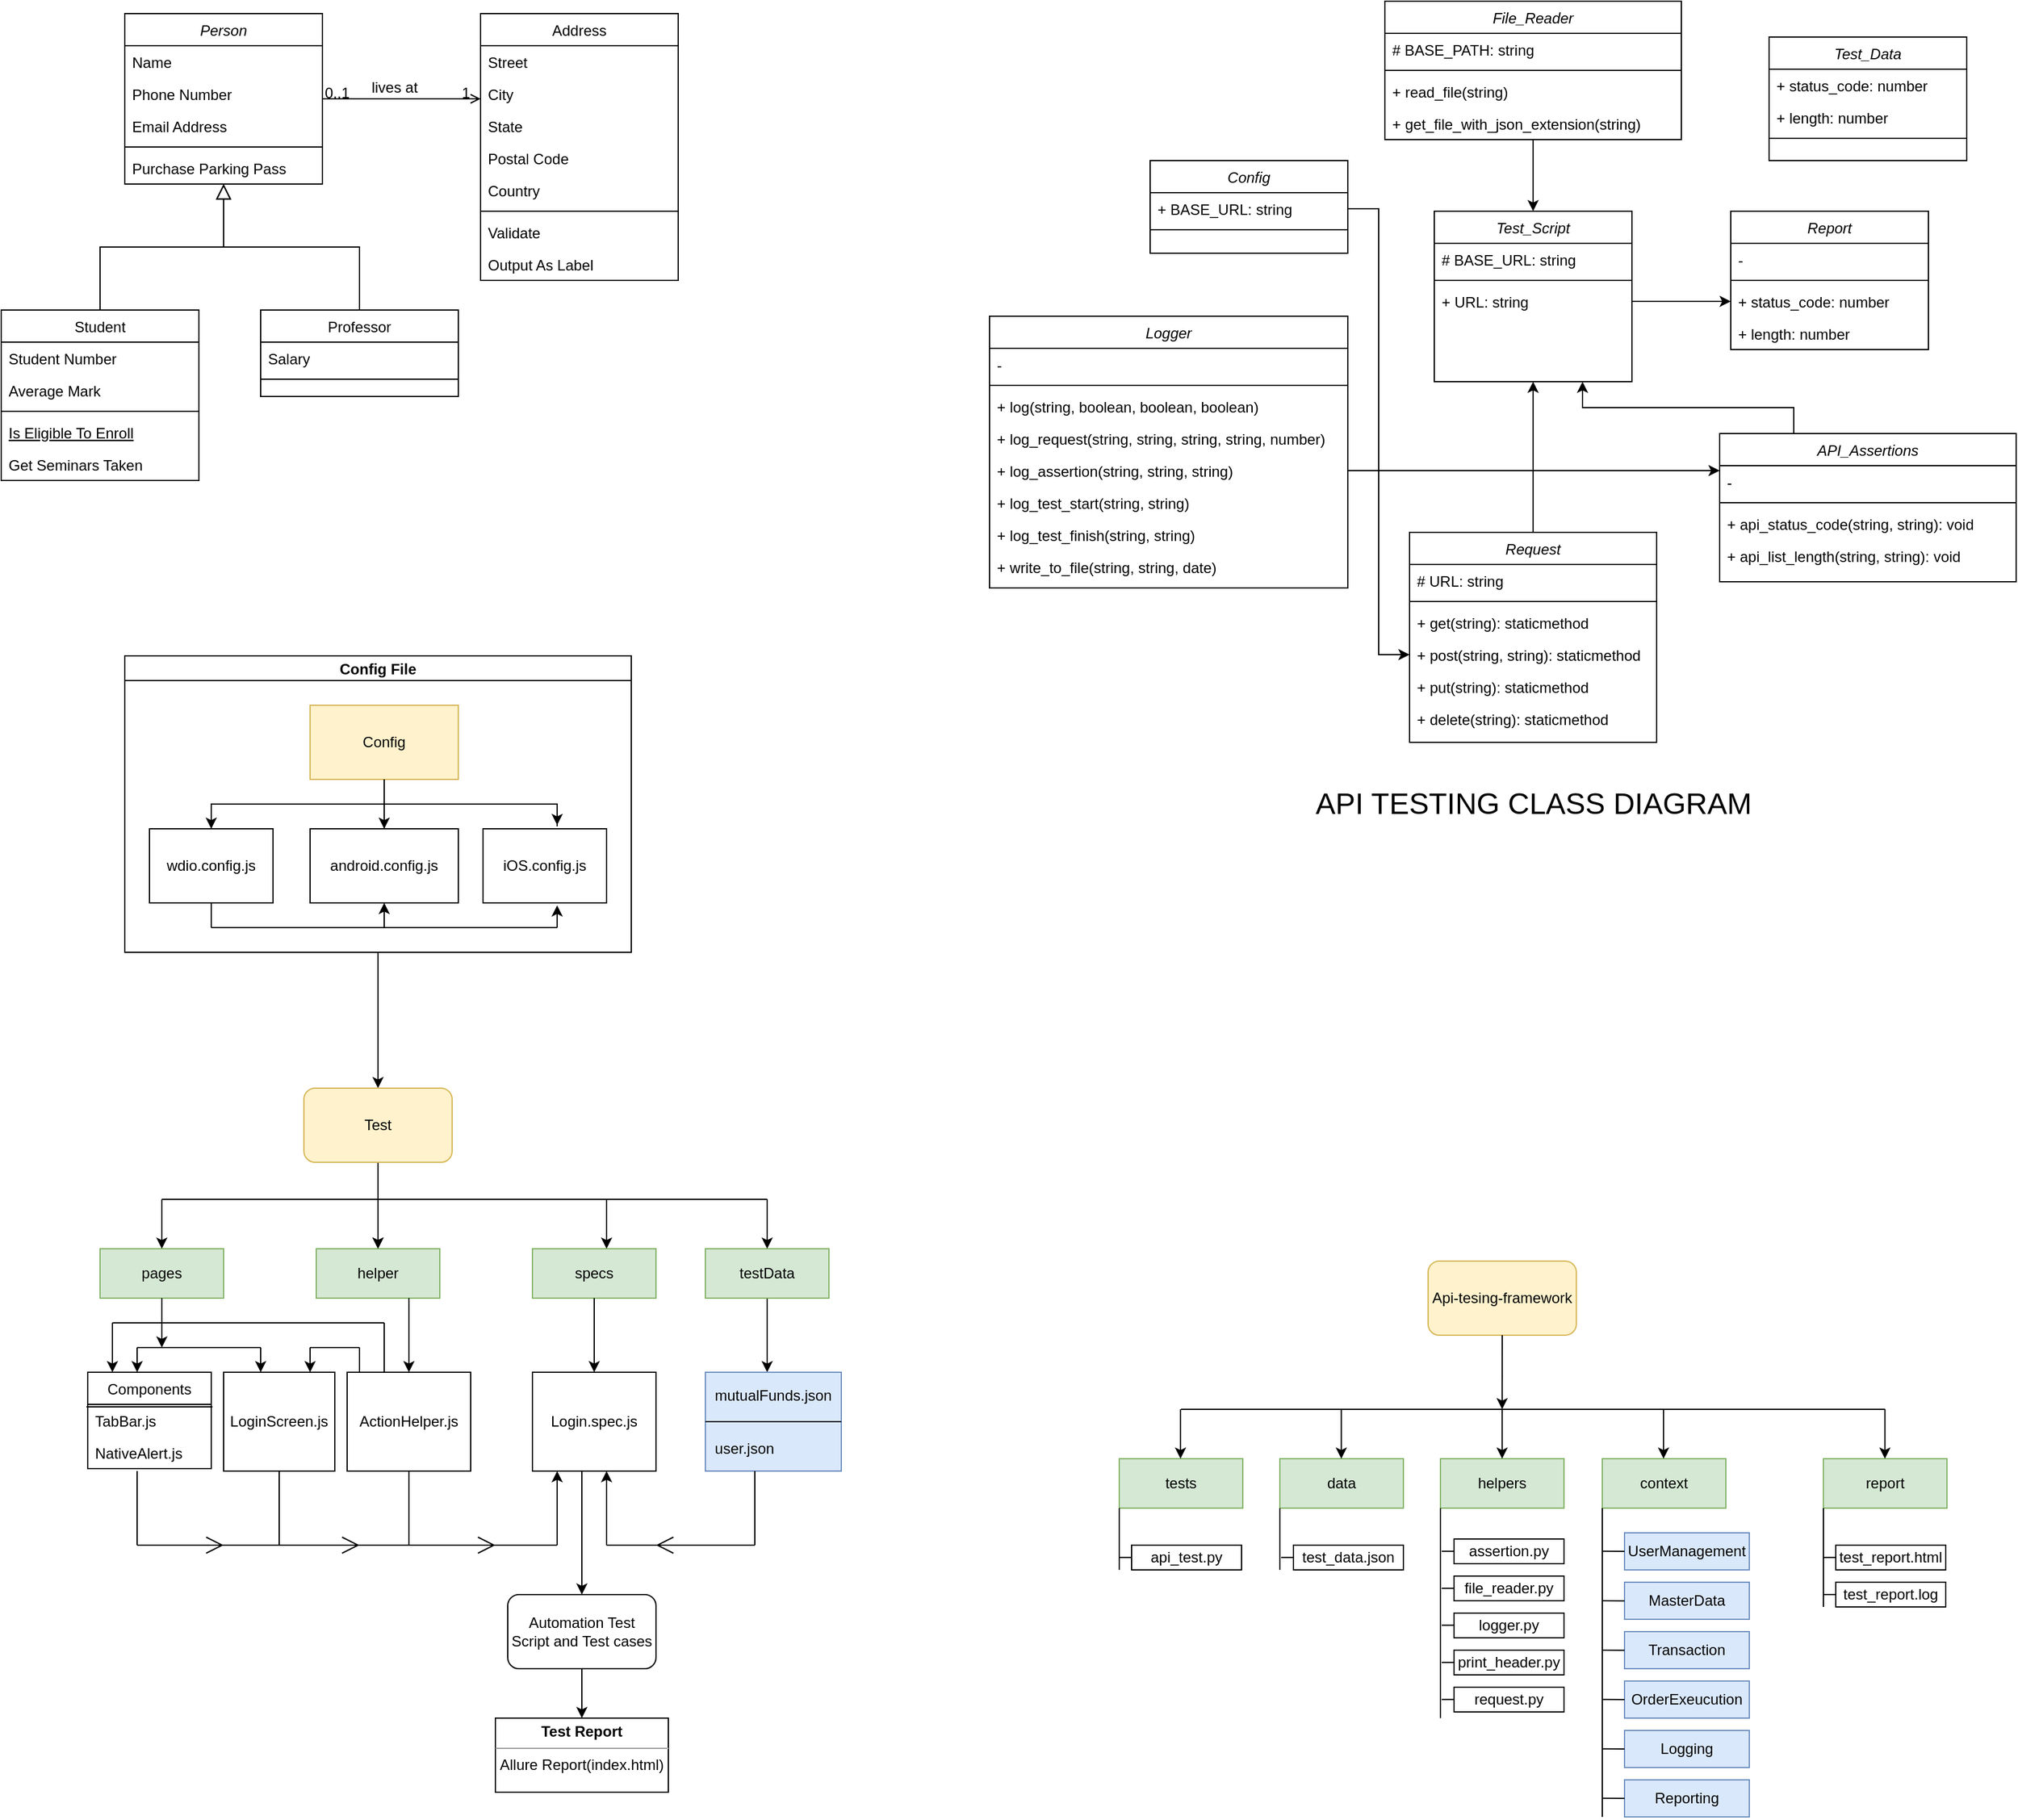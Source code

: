 <mxfile version="17.5.0" type="github">
  <diagram id="C5RBs43oDa-KdzZeNtuy" name="Page-1">
    <mxGraphModel dx="1152" dy="789" grid="1" gridSize="10" guides="1" tooltips="1" connect="1" arrows="1" fold="1" page="1" pageScale="1" pageWidth="827" pageHeight="1169" math="0" shadow="0">
      <root>
        <mxCell id="WIyWlLk6GJQsqaUBKTNV-0" />
        <mxCell id="WIyWlLk6GJQsqaUBKTNV-1" parent="WIyWlLk6GJQsqaUBKTNV-0" />
        <mxCell id="zkfFHV4jXpPFQw0GAbJ--0" value="Person" style="swimlane;fontStyle=2;align=center;verticalAlign=top;childLayout=stackLayout;horizontal=1;startSize=26;horizontalStack=0;resizeParent=1;resizeLast=0;collapsible=1;marginBottom=0;rounded=0;shadow=0;strokeWidth=1;" parent="WIyWlLk6GJQsqaUBKTNV-1" vertex="1">
          <mxGeometry x="220" y="120" width="160" height="138" as="geometry">
            <mxRectangle x="230" y="140" width="160" height="26" as="alternateBounds" />
          </mxGeometry>
        </mxCell>
        <mxCell id="zkfFHV4jXpPFQw0GAbJ--1" value="Name" style="text;align=left;verticalAlign=top;spacingLeft=4;spacingRight=4;overflow=hidden;rotatable=0;points=[[0,0.5],[1,0.5]];portConstraint=eastwest;" parent="zkfFHV4jXpPFQw0GAbJ--0" vertex="1">
          <mxGeometry y="26" width="160" height="26" as="geometry" />
        </mxCell>
        <mxCell id="zkfFHV4jXpPFQw0GAbJ--2" value="Phone Number" style="text;align=left;verticalAlign=top;spacingLeft=4;spacingRight=4;overflow=hidden;rotatable=0;points=[[0,0.5],[1,0.5]];portConstraint=eastwest;rounded=0;shadow=0;html=0;" parent="zkfFHV4jXpPFQw0GAbJ--0" vertex="1">
          <mxGeometry y="52" width="160" height="26" as="geometry" />
        </mxCell>
        <mxCell id="zkfFHV4jXpPFQw0GAbJ--3" value="Email Address" style="text;align=left;verticalAlign=top;spacingLeft=4;spacingRight=4;overflow=hidden;rotatable=0;points=[[0,0.5],[1,0.5]];portConstraint=eastwest;rounded=0;shadow=0;html=0;" parent="zkfFHV4jXpPFQw0GAbJ--0" vertex="1">
          <mxGeometry y="78" width="160" height="26" as="geometry" />
        </mxCell>
        <mxCell id="zkfFHV4jXpPFQw0GAbJ--4" value="" style="line;html=1;strokeWidth=1;align=left;verticalAlign=middle;spacingTop=-1;spacingLeft=3;spacingRight=3;rotatable=0;labelPosition=right;points=[];portConstraint=eastwest;" parent="zkfFHV4jXpPFQw0GAbJ--0" vertex="1">
          <mxGeometry y="104" width="160" height="8" as="geometry" />
        </mxCell>
        <mxCell id="zkfFHV4jXpPFQw0GAbJ--5" value="Purchase Parking Pass" style="text;align=left;verticalAlign=top;spacingLeft=4;spacingRight=4;overflow=hidden;rotatable=0;points=[[0,0.5],[1,0.5]];portConstraint=eastwest;" parent="zkfFHV4jXpPFQw0GAbJ--0" vertex="1">
          <mxGeometry y="112" width="160" height="26" as="geometry" />
        </mxCell>
        <mxCell id="zkfFHV4jXpPFQw0GAbJ--6" value="Student" style="swimlane;fontStyle=0;align=center;verticalAlign=top;childLayout=stackLayout;horizontal=1;startSize=26;horizontalStack=0;resizeParent=1;resizeLast=0;collapsible=1;marginBottom=0;rounded=0;shadow=0;strokeWidth=1;" parent="WIyWlLk6GJQsqaUBKTNV-1" vertex="1">
          <mxGeometry x="120" y="360" width="160" height="138" as="geometry">
            <mxRectangle x="130" y="380" width="160" height="26" as="alternateBounds" />
          </mxGeometry>
        </mxCell>
        <mxCell id="zkfFHV4jXpPFQw0GAbJ--7" value="Student Number" style="text;align=left;verticalAlign=top;spacingLeft=4;spacingRight=4;overflow=hidden;rotatable=0;points=[[0,0.5],[1,0.5]];portConstraint=eastwest;" parent="zkfFHV4jXpPFQw0GAbJ--6" vertex="1">
          <mxGeometry y="26" width="160" height="26" as="geometry" />
        </mxCell>
        <mxCell id="zkfFHV4jXpPFQw0GAbJ--8" value="Average Mark" style="text;align=left;verticalAlign=top;spacingLeft=4;spacingRight=4;overflow=hidden;rotatable=0;points=[[0,0.5],[1,0.5]];portConstraint=eastwest;rounded=0;shadow=0;html=0;" parent="zkfFHV4jXpPFQw0GAbJ--6" vertex="1">
          <mxGeometry y="52" width="160" height="26" as="geometry" />
        </mxCell>
        <mxCell id="zkfFHV4jXpPFQw0GAbJ--9" value="" style="line;html=1;strokeWidth=1;align=left;verticalAlign=middle;spacingTop=-1;spacingLeft=3;spacingRight=3;rotatable=0;labelPosition=right;points=[];portConstraint=eastwest;" parent="zkfFHV4jXpPFQw0GAbJ--6" vertex="1">
          <mxGeometry y="78" width="160" height="8" as="geometry" />
        </mxCell>
        <mxCell id="zkfFHV4jXpPFQw0GAbJ--10" value="Is Eligible To Enroll" style="text;align=left;verticalAlign=top;spacingLeft=4;spacingRight=4;overflow=hidden;rotatable=0;points=[[0,0.5],[1,0.5]];portConstraint=eastwest;fontStyle=4" parent="zkfFHV4jXpPFQw0GAbJ--6" vertex="1">
          <mxGeometry y="86" width="160" height="26" as="geometry" />
        </mxCell>
        <mxCell id="zkfFHV4jXpPFQw0GAbJ--11" value="Get Seminars Taken" style="text;align=left;verticalAlign=top;spacingLeft=4;spacingRight=4;overflow=hidden;rotatable=0;points=[[0,0.5],[1,0.5]];portConstraint=eastwest;" parent="zkfFHV4jXpPFQw0GAbJ--6" vertex="1">
          <mxGeometry y="112" width="160" height="26" as="geometry" />
        </mxCell>
        <mxCell id="zkfFHV4jXpPFQw0GAbJ--12" value="" style="endArrow=block;endSize=10;endFill=0;shadow=0;strokeWidth=1;rounded=0;edgeStyle=elbowEdgeStyle;elbow=vertical;" parent="WIyWlLk6GJQsqaUBKTNV-1" source="zkfFHV4jXpPFQw0GAbJ--6" target="zkfFHV4jXpPFQw0GAbJ--0" edge="1">
          <mxGeometry width="160" relative="1" as="geometry">
            <mxPoint x="200" y="203" as="sourcePoint" />
            <mxPoint x="200" y="203" as="targetPoint" />
          </mxGeometry>
        </mxCell>
        <mxCell id="zkfFHV4jXpPFQw0GAbJ--13" value="Professor" style="swimlane;fontStyle=0;align=center;verticalAlign=top;childLayout=stackLayout;horizontal=1;startSize=26;horizontalStack=0;resizeParent=1;resizeLast=0;collapsible=1;marginBottom=0;rounded=0;shadow=0;strokeWidth=1;" parent="WIyWlLk6GJQsqaUBKTNV-1" vertex="1">
          <mxGeometry x="330" y="360" width="160" height="70" as="geometry">
            <mxRectangle x="340" y="380" width="170" height="26" as="alternateBounds" />
          </mxGeometry>
        </mxCell>
        <mxCell id="zkfFHV4jXpPFQw0GAbJ--14" value="Salary" style="text;align=left;verticalAlign=top;spacingLeft=4;spacingRight=4;overflow=hidden;rotatable=0;points=[[0,0.5],[1,0.5]];portConstraint=eastwest;" parent="zkfFHV4jXpPFQw0GAbJ--13" vertex="1">
          <mxGeometry y="26" width="160" height="26" as="geometry" />
        </mxCell>
        <mxCell id="zkfFHV4jXpPFQw0GAbJ--15" value="" style="line;html=1;strokeWidth=1;align=left;verticalAlign=middle;spacingTop=-1;spacingLeft=3;spacingRight=3;rotatable=0;labelPosition=right;points=[];portConstraint=eastwest;" parent="zkfFHV4jXpPFQw0GAbJ--13" vertex="1">
          <mxGeometry y="52" width="160" height="8" as="geometry" />
        </mxCell>
        <mxCell id="zkfFHV4jXpPFQw0GAbJ--16" value="" style="endArrow=block;endSize=10;endFill=0;shadow=0;strokeWidth=1;rounded=0;edgeStyle=elbowEdgeStyle;elbow=vertical;" parent="WIyWlLk6GJQsqaUBKTNV-1" source="zkfFHV4jXpPFQw0GAbJ--13" target="zkfFHV4jXpPFQw0GAbJ--0" edge="1">
          <mxGeometry width="160" relative="1" as="geometry">
            <mxPoint x="210" y="373" as="sourcePoint" />
            <mxPoint x="310" y="271" as="targetPoint" />
          </mxGeometry>
        </mxCell>
        <mxCell id="zkfFHV4jXpPFQw0GAbJ--17" value="Address" style="swimlane;fontStyle=0;align=center;verticalAlign=top;childLayout=stackLayout;horizontal=1;startSize=26;horizontalStack=0;resizeParent=1;resizeLast=0;collapsible=1;marginBottom=0;rounded=0;shadow=0;strokeWidth=1;" parent="WIyWlLk6GJQsqaUBKTNV-1" vertex="1">
          <mxGeometry x="508" y="120" width="160" height="216" as="geometry">
            <mxRectangle x="550" y="140" width="160" height="26" as="alternateBounds" />
          </mxGeometry>
        </mxCell>
        <mxCell id="zkfFHV4jXpPFQw0GAbJ--18" value="Street" style="text;align=left;verticalAlign=top;spacingLeft=4;spacingRight=4;overflow=hidden;rotatable=0;points=[[0,0.5],[1,0.5]];portConstraint=eastwest;" parent="zkfFHV4jXpPFQw0GAbJ--17" vertex="1">
          <mxGeometry y="26" width="160" height="26" as="geometry" />
        </mxCell>
        <mxCell id="zkfFHV4jXpPFQw0GAbJ--19" value="City" style="text;align=left;verticalAlign=top;spacingLeft=4;spacingRight=4;overflow=hidden;rotatable=0;points=[[0,0.5],[1,0.5]];portConstraint=eastwest;rounded=0;shadow=0;html=0;" parent="zkfFHV4jXpPFQw0GAbJ--17" vertex="1">
          <mxGeometry y="52" width="160" height="26" as="geometry" />
        </mxCell>
        <mxCell id="zkfFHV4jXpPFQw0GAbJ--20" value="State" style="text;align=left;verticalAlign=top;spacingLeft=4;spacingRight=4;overflow=hidden;rotatable=0;points=[[0,0.5],[1,0.5]];portConstraint=eastwest;rounded=0;shadow=0;html=0;" parent="zkfFHV4jXpPFQw0GAbJ--17" vertex="1">
          <mxGeometry y="78" width="160" height="26" as="geometry" />
        </mxCell>
        <mxCell id="zkfFHV4jXpPFQw0GAbJ--21" value="Postal Code" style="text;align=left;verticalAlign=top;spacingLeft=4;spacingRight=4;overflow=hidden;rotatable=0;points=[[0,0.5],[1,0.5]];portConstraint=eastwest;rounded=0;shadow=0;html=0;" parent="zkfFHV4jXpPFQw0GAbJ--17" vertex="1">
          <mxGeometry y="104" width="160" height="26" as="geometry" />
        </mxCell>
        <mxCell id="zkfFHV4jXpPFQw0GAbJ--22" value="Country" style="text;align=left;verticalAlign=top;spacingLeft=4;spacingRight=4;overflow=hidden;rotatable=0;points=[[0,0.5],[1,0.5]];portConstraint=eastwest;rounded=0;shadow=0;html=0;" parent="zkfFHV4jXpPFQw0GAbJ--17" vertex="1">
          <mxGeometry y="130" width="160" height="26" as="geometry" />
        </mxCell>
        <mxCell id="zkfFHV4jXpPFQw0GAbJ--23" value="" style="line;html=1;strokeWidth=1;align=left;verticalAlign=middle;spacingTop=-1;spacingLeft=3;spacingRight=3;rotatable=0;labelPosition=right;points=[];portConstraint=eastwest;" parent="zkfFHV4jXpPFQw0GAbJ--17" vertex="1">
          <mxGeometry y="156" width="160" height="8" as="geometry" />
        </mxCell>
        <mxCell id="zkfFHV4jXpPFQw0GAbJ--24" value="Validate" style="text;align=left;verticalAlign=top;spacingLeft=4;spacingRight=4;overflow=hidden;rotatable=0;points=[[0,0.5],[1,0.5]];portConstraint=eastwest;" parent="zkfFHV4jXpPFQw0GAbJ--17" vertex="1">
          <mxGeometry y="164" width="160" height="26" as="geometry" />
        </mxCell>
        <mxCell id="zkfFHV4jXpPFQw0GAbJ--25" value="Output As Label" style="text;align=left;verticalAlign=top;spacingLeft=4;spacingRight=4;overflow=hidden;rotatable=0;points=[[0,0.5],[1,0.5]];portConstraint=eastwest;" parent="zkfFHV4jXpPFQw0GAbJ--17" vertex="1">
          <mxGeometry y="190" width="160" height="26" as="geometry" />
        </mxCell>
        <mxCell id="zkfFHV4jXpPFQw0GAbJ--26" value="" style="endArrow=open;shadow=0;strokeWidth=1;rounded=0;endFill=1;edgeStyle=elbowEdgeStyle;elbow=vertical;" parent="WIyWlLk6GJQsqaUBKTNV-1" source="zkfFHV4jXpPFQw0GAbJ--0" target="zkfFHV4jXpPFQw0GAbJ--17" edge="1">
          <mxGeometry x="0.5" y="41" relative="1" as="geometry">
            <mxPoint x="380" y="192" as="sourcePoint" />
            <mxPoint x="540" y="192" as="targetPoint" />
            <mxPoint x="-40" y="32" as="offset" />
          </mxGeometry>
        </mxCell>
        <mxCell id="zkfFHV4jXpPFQw0GAbJ--27" value="0..1" style="resizable=0;align=left;verticalAlign=bottom;labelBackgroundColor=none;fontSize=12;" parent="zkfFHV4jXpPFQw0GAbJ--26" connectable="0" vertex="1">
          <mxGeometry x="-1" relative="1" as="geometry">
            <mxPoint y="4" as="offset" />
          </mxGeometry>
        </mxCell>
        <mxCell id="zkfFHV4jXpPFQw0GAbJ--28" value="1" style="resizable=0;align=right;verticalAlign=bottom;labelBackgroundColor=none;fontSize=12;" parent="zkfFHV4jXpPFQw0GAbJ--26" connectable="0" vertex="1">
          <mxGeometry x="1" relative="1" as="geometry">
            <mxPoint x="-7" y="4" as="offset" />
          </mxGeometry>
        </mxCell>
        <mxCell id="zkfFHV4jXpPFQw0GAbJ--29" value="lives at" style="text;html=1;resizable=0;points=[];;align=center;verticalAlign=middle;labelBackgroundColor=none;rounded=0;shadow=0;strokeWidth=1;fontSize=12;" parent="zkfFHV4jXpPFQw0GAbJ--26" vertex="1" connectable="0">
          <mxGeometry x="0.5" y="49" relative="1" as="geometry">
            <mxPoint x="-38" y="40" as="offset" />
          </mxGeometry>
        </mxCell>
        <mxCell id="Cpn81vxbiHAbHOQu9__5-204" value="" style="edgeStyle=orthogonalEdgeStyle;rounded=0;orthogonalLoop=1;jettySize=auto;html=1;" edge="1" parent="WIyWlLk6GJQsqaUBKTNV-1" source="Cpn81vxbiHAbHOQu9__5-205">
          <mxGeometry relative="1" as="geometry">
            <mxPoint x="425" y="990" as="targetPoint" />
          </mxGeometry>
        </mxCell>
        <mxCell id="Cpn81vxbiHAbHOQu9__5-205" value="Config File" style="swimlane;startSize=20;horizontal=1;containerType=tree;newEdgeStyle={&quot;edgeStyle&quot;:&quot;elbowEdgeStyle&quot;,&quot;startArrow&quot;:&quot;none&quot;,&quot;endArrow&quot;:&quot;none&quot;};" vertex="1" parent="WIyWlLk6GJQsqaUBKTNV-1">
          <mxGeometry x="220" y="640" width="410" height="240" as="geometry">
            <mxRectangle x="50" y="40" width="70" height="20" as="alternateBounds" />
          </mxGeometry>
        </mxCell>
        <mxCell id="Cpn81vxbiHAbHOQu9__5-206" value="" style="edgeStyle=elbowEdgeStyle;elbow=vertical;startArrow=none;endArrow=none;rounded=0;" edge="1" parent="Cpn81vxbiHAbHOQu9__5-205" source="Cpn81vxbiHAbHOQu9__5-208" target="Cpn81vxbiHAbHOQu9__5-209">
          <mxGeometry relative="1" as="geometry" />
        </mxCell>
        <mxCell id="Cpn81vxbiHAbHOQu9__5-207" value="" style="edgeStyle=elbowEdgeStyle;elbow=vertical;startArrow=none;endArrow=none;rounded=0;entryX=0.5;entryY=0;entryDx=0;entryDy=0;exitX=0.5;exitY=1;exitDx=0;exitDy=0;" edge="1" parent="Cpn81vxbiHAbHOQu9__5-205" source="Cpn81vxbiHAbHOQu9__5-208" target="Cpn81vxbiHAbHOQu9__5-210">
          <mxGeometry relative="1" as="geometry">
            <mxPoint x="220" y="130" as="targetPoint" />
          </mxGeometry>
        </mxCell>
        <UserObject label="Config" treeRoot="1" id="Cpn81vxbiHAbHOQu9__5-208">
          <mxCell style="whiteSpace=wrap;html=1;align=center;treeFolding=1;treeMoving=1;newEdgeStyle={&quot;edgeStyle&quot;:&quot;elbowEdgeStyle&quot;,&quot;startArrow&quot;:&quot;none&quot;,&quot;endArrow&quot;:&quot;none&quot;};fillColor=#fff2cc;strokeColor=#d6b656;" vertex="1" parent="Cpn81vxbiHAbHOQu9__5-205">
            <mxGeometry x="150" y="40" width="120" height="60" as="geometry" />
          </mxCell>
        </UserObject>
        <mxCell id="Cpn81vxbiHAbHOQu9__5-209" value="wdio.config.js" style="whiteSpace=wrap;html=1;align=center;verticalAlign=middle;treeFolding=1;treeMoving=1;newEdgeStyle={&quot;edgeStyle&quot;:&quot;elbowEdgeStyle&quot;,&quot;startArrow&quot;:&quot;none&quot;,&quot;endArrow&quot;:&quot;none&quot;};" vertex="1" parent="Cpn81vxbiHAbHOQu9__5-205">
          <mxGeometry x="20" y="140" width="100" height="60" as="geometry" />
        </mxCell>
        <mxCell id="Cpn81vxbiHAbHOQu9__5-210" value="android.config.js" style="whiteSpace=wrap;html=1;align=center;verticalAlign=middle;treeFolding=1;treeMoving=1;newEdgeStyle={&quot;edgeStyle&quot;:&quot;elbowEdgeStyle&quot;,&quot;startArrow&quot;:&quot;none&quot;,&quot;endArrow&quot;:&quot;none&quot;};" vertex="1" parent="Cpn81vxbiHAbHOQu9__5-205">
          <mxGeometry x="150" y="140" width="120" height="60" as="geometry" />
        </mxCell>
        <mxCell id="Cpn81vxbiHAbHOQu9__5-211" value="iOS.config.js" style="whiteSpace=wrap;html=1;align=center;verticalAlign=middle;treeFolding=1;treeMoving=1;newEdgeStyle={&quot;edgeStyle&quot;:&quot;elbowEdgeStyle&quot;,&quot;startArrow&quot;:&quot;none&quot;,&quot;endArrow&quot;:&quot;none&quot;};" vertex="1" parent="Cpn81vxbiHAbHOQu9__5-205">
          <mxGeometry x="290" y="140" width="100" height="60" as="geometry" />
        </mxCell>
        <mxCell id="Cpn81vxbiHAbHOQu9__5-212" value="" style="edgeStyle=elbowEdgeStyle;elbow=vertical;startArrow=none;endArrow=none;rounded=0;exitX=0.6;exitY=-0.033;exitDx=0;exitDy=0;exitPerimeter=0;entryX=0.5;entryY=1;entryDx=0;entryDy=0;" edge="1" parent="Cpn81vxbiHAbHOQu9__5-205" source="Cpn81vxbiHAbHOQu9__5-211" target="Cpn81vxbiHAbHOQu9__5-208">
          <mxGeometry relative="1" as="geometry">
            <mxPoint x="350" y="130" as="sourcePoint" />
            <mxPoint x="210" y="110" as="targetPoint" />
            <Array as="points">
              <mxPoint x="210" y="120" />
              <mxPoint x="210" y="120" />
            </Array>
          </mxGeometry>
        </mxCell>
        <mxCell id="Cpn81vxbiHAbHOQu9__5-213" value="" style="edgeStyle=segmentEdgeStyle;endArrow=classic;html=1;rounded=0;" edge="1" parent="Cpn81vxbiHAbHOQu9__5-205">
          <mxGeometry width="50" height="50" relative="1" as="geometry">
            <mxPoint x="70" y="220" as="sourcePoint" />
            <mxPoint x="210" y="200" as="targetPoint" />
            <Array as="points">
              <mxPoint x="160" y="220" />
              <mxPoint x="210" y="220" />
            </Array>
          </mxGeometry>
        </mxCell>
        <mxCell id="Cpn81vxbiHAbHOQu9__5-214" value="" style="endArrow=classic;html=1;rounded=0;" edge="1" parent="WIyWlLk6GJQsqaUBKTNV-1">
          <mxGeometry width="50" height="50" relative="1" as="geometry">
            <mxPoint x="290" y="760" as="sourcePoint" />
            <mxPoint x="290" y="780" as="targetPoint" />
          </mxGeometry>
        </mxCell>
        <mxCell id="Cpn81vxbiHAbHOQu9__5-215" value="" style="endArrow=classic;html=1;rounded=0;entryX=0.5;entryY=0;entryDx=0;entryDy=0;" edge="1" parent="WIyWlLk6GJQsqaUBKTNV-1" target="Cpn81vxbiHAbHOQu9__5-210">
          <mxGeometry width="50" height="50" relative="1" as="geometry">
            <mxPoint x="430" y="740" as="sourcePoint" />
            <mxPoint x="300" y="790" as="targetPoint" />
          </mxGeometry>
        </mxCell>
        <mxCell id="Cpn81vxbiHAbHOQu9__5-216" value="" style="endArrow=classic;html=1;rounded=0;entryX=0.6;entryY=-0.05;entryDx=0;entryDy=0;entryPerimeter=0;" edge="1" parent="WIyWlLk6GJQsqaUBKTNV-1" target="Cpn81vxbiHAbHOQu9__5-211">
          <mxGeometry width="50" height="50" relative="1" as="geometry">
            <mxPoint x="570" y="760" as="sourcePoint" />
            <mxPoint x="310" y="800" as="targetPoint" />
          </mxGeometry>
        </mxCell>
        <mxCell id="Cpn81vxbiHAbHOQu9__5-217" value="" style="edgeStyle=orthogonalEdgeStyle;rounded=0;orthogonalLoop=1;jettySize=auto;html=1;entryX=0.5;entryY=0;entryDx=0;entryDy=0;" edge="1" parent="WIyWlLk6GJQsqaUBKTNV-1" source="Cpn81vxbiHAbHOQu9__5-218" target="Cpn81vxbiHAbHOQu9__5-220">
          <mxGeometry relative="1" as="geometry">
            <mxPoint x="425" y="1080" as="targetPoint" />
            <Array as="points" />
          </mxGeometry>
        </mxCell>
        <mxCell id="Cpn81vxbiHAbHOQu9__5-218" value="Test" style="rounded=1;whiteSpace=wrap;html=1;fillColor=#fff2cc;strokeColor=#d6b656;" vertex="1" parent="WIyWlLk6GJQsqaUBKTNV-1">
          <mxGeometry x="365" y="990" width="120" height="60" as="geometry" />
        </mxCell>
        <mxCell id="Cpn81vxbiHAbHOQu9__5-219" value="pages" style="rounded=0;whiteSpace=wrap;html=1;fillColor=#d5e8d4;strokeColor=#82b366;" vertex="1" parent="WIyWlLk6GJQsqaUBKTNV-1">
          <mxGeometry x="200" y="1120" width="100" height="40" as="geometry" />
        </mxCell>
        <mxCell id="Cpn81vxbiHAbHOQu9__5-220" value="helper" style="rounded=0;whiteSpace=wrap;html=1;fillColor=#d5e8d4;strokeColor=#82b366;" vertex="1" parent="WIyWlLk6GJQsqaUBKTNV-1">
          <mxGeometry x="375" y="1120" width="100" height="40" as="geometry" />
        </mxCell>
        <mxCell id="Cpn81vxbiHAbHOQu9__5-221" value="specs" style="rounded=0;whiteSpace=wrap;html=1;fillColor=#d5e8d4;strokeColor=#82b366;" vertex="1" parent="WIyWlLk6GJQsqaUBKTNV-1">
          <mxGeometry x="550" y="1120" width="100" height="40" as="geometry" />
        </mxCell>
        <mxCell id="Cpn81vxbiHAbHOQu9__5-222" value="" style="endArrow=none;html=1;rounded=0;" edge="1" parent="WIyWlLk6GJQsqaUBKTNV-1">
          <mxGeometry width="50" height="50" relative="1" as="geometry">
            <mxPoint x="250" y="1080" as="sourcePoint" />
            <mxPoint x="740" y="1080" as="targetPoint" />
            <Array as="points" />
          </mxGeometry>
        </mxCell>
        <mxCell id="Cpn81vxbiHAbHOQu9__5-223" value="" style="endArrow=classic;html=1;rounded=0;entryX=0.5;entryY=0;entryDx=0;entryDy=0;" edge="1" parent="WIyWlLk6GJQsqaUBKTNV-1" target="Cpn81vxbiHAbHOQu9__5-219">
          <mxGeometry width="50" height="50" relative="1" as="geometry">
            <mxPoint x="250" y="1080" as="sourcePoint" />
            <mxPoint x="610" y="1080" as="targetPoint" />
          </mxGeometry>
        </mxCell>
        <mxCell id="Cpn81vxbiHAbHOQu9__5-224" value="" style="endArrow=classic;html=1;rounded=0;entryX=0.5;entryY=0;entryDx=0;entryDy=0;" edge="1" parent="WIyWlLk6GJQsqaUBKTNV-1" target="Cpn81vxbiHAbHOQu9__5-220">
          <mxGeometry width="50" height="50" relative="1" as="geometry">
            <mxPoint x="425" y="1080" as="sourcePoint" />
            <mxPoint x="610" y="1080" as="targetPoint" />
          </mxGeometry>
        </mxCell>
        <mxCell id="Cpn81vxbiHAbHOQu9__5-225" value="" style="endArrow=classic;html=1;rounded=0;" edge="1" parent="WIyWlLk6GJQsqaUBKTNV-1">
          <mxGeometry width="50" height="50" relative="1" as="geometry">
            <mxPoint x="610" y="1080" as="sourcePoint" />
            <mxPoint x="610" y="1120" as="targetPoint" />
          </mxGeometry>
        </mxCell>
        <mxCell id="Cpn81vxbiHAbHOQu9__5-226" value="Components" style="swimlane;fontStyle=0;childLayout=stackLayout;horizontal=1;startSize=26;horizontalStack=0;resizeParent=1;resizeParentMax=0;resizeLast=0;collapsible=1;marginBottom=0;" vertex="1" parent="WIyWlLk6GJQsqaUBKTNV-1">
          <mxGeometry x="190" y="1220" width="100" height="78" as="geometry" />
        </mxCell>
        <mxCell id="Cpn81vxbiHAbHOQu9__5-227" value="TabBar.js" style="text;strokeColor=none;fillColor=none;align=left;verticalAlign=top;spacingLeft=4;spacingRight=4;overflow=hidden;rotatable=0;points=[[0,0.5],[1,0.5]];portConstraint=eastwest;" vertex="1" parent="Cpn81vxbiHAbHOQu9__5-226">
          <mxGeometry y="26" width="100" height="26" as="geometry" />
        </mxCell>
        <mxCell id="Cpn81vxbiHAbHOQu9__5-228" value="NativeAlert.js" style="text;strokeColor=none;fillColor=none;align=left;verticalAlign=top;spacingLeft=4;spacingRight=4;overflow=hidden;rotatable=0;points=[[0,0.5],[1,0.5]];portConstraint=eastwest;" vertex="1" parent="Cpn81vxbiHAbHOQu9__5-226">
          <mxGeometry y="52" width="100" height="26" as="geometry" />
        </mxCell>
        <mxCell id="Cpn81vxbiHAbHOQu9__5-229" value="" style="endArrow=none;html=1;rounded=0;exitX=-0.01;exitY=0.077;exitDx=0;exitDy=0;exitPerimeter=0;entryX=1.01;entryY=0.077;entryDx=0;entryDy=0;entryPerimeter=0;" edge="1" parent="Cpn81vxbiHAbHOQu9__5-226" source="Cpn81vxbiHAbHOQu9__5-227" target="Cpn81vxbiHAbHOQu9__5-227">
          <mxGeometry width="50" height="50" relative="1" as="geometry">
            <mxPoint x="540" y="-170" as="sourcePoint" />
            <mxPoint x="590" y="-220" as="targetPoint" />
          </mxGeometry>
        </mxCell>
        <mxCell id="Cpn81vxbiHAbHOQu9__5-230" value="" style="endArrow=classic;html=1;rounded=0;" edge="1" parent="WIyWlLk6GJQsqaUBKTNV-1">
          <mxGeometry width="50" height="50" relative="1" as="geometry">
            <mxPoint x="230" y="1200" as="sourcePoint" />
            <mxPoint x="230" y="1220" as="targetPoint" />
          </mxGeometry>
        </mxCell>
        <mxCell id="Cpn81vxbiHAbHOQu9__5-231" value="" style="endArrow=none;html=1;rounded=0;" edge="1" parent="WIyWlLk6GJQsqaUBKTNV-1">
          <mxGeometry width="50" height="50" relative="1" as="geometry">
            <mxPoint x="230" y="1200" as="sourcePoint" />
            <mxPoint x="330" y="1200" as="targetPoint" />
          </mxGeometry>
        </mxCell>
        <mxCell id="Cpn81vxbiHAbHOQu9__5-232" value="" style="endArrow=classic;html=1;rounded=0;exitX=0.5;exitY=1;exitDx=0;exitDy=0;" edge="1" parent="WIyWlLk6GJQsqaUBKTNV-1" source="Cpn81vxbiHAbHOQu9__5-219">
          <mxGeometry width="50" height="50" relative="1" as="geometry">
            <mxPoint x="730" y="1260" as="sourcePoint" />
            <mxPoint x="250" y="1200" as="targetPoint" />
          </mxGeometry>
        </mxCell>
        <mxCell id="Cpn81vxbiHAbHOQu9__5-233" value="" style="endArrow=classic;html=1;rounded=0;" edge="1" parent="WIyWlLk6GJQsqaUBKTNV-1">
          <mxGeometry width="50" height="50" relative="1" as="geometry">
            <mxPoint x="330" y="1200" as="sourcePoint" />
            <mxPoint x="330" y="1220" as="targetPoint" />
          </mxGeometry>
        </mxCell>
        <mxCell id="Cpn81vxbiHAbHOQu9__5-234" value="LoginScreen.js" style="rounded=0;whiteSpace=wrap;html=1;" vertex="1" parent="WIyWlLk6GJQsqaUBKTNV-1">
          <mxGeometry x="300" y="1220" width="90" height="80" as="geometry" />
        </mxCell>
        <mxCell id="Cpn81vxbiHAbHOQu9__5-235" value="ActionHelper.js" style="rounded=0;whiteSpace=wrap;html=1;" vertex="1" parent="WIyWlLk6GJQsqaUBKTNV-1">
          <mxGeometry x="400" y="1220" width="100" height="80" as="geometry" />
        </mxCell>
        <mxCell id="Cpn81vxbiHAbHOQu9__5-236" value="" style="endArrow=classic;html=1;rounded=0;" edge="1" parent="WIyWlLk6GJQsqaUBKTNV-1">
          <mxGeometry width="50" height="50" relative="1" as="geometry">
            <mxPoint x="450" y="1160" as="sourcePoint" />
            <mxPoint x="450" y="1220" as="targetPoint" />
          </mxGeometry>
        </mxCell>
        <mxCell id="Cpn81vxbiHAbHOQu9__5-237" value="Login.spec.js" style="rounded=0;whiteSpace=wrap;html=1;" vertex="1" parent="WIyWlLk6GJQsqaUBKTNV-1">
          <mxGeometry x="550" y="1220" width="100" height="80" as="geometry" />
        </mxCell>
        <mxCell id="Cpn81vxbiHAbHOQu9__5-238" value="" style="endArrow=classic;html=1;rounded=0;exitX=0.5;exitY=1;exitDx=0;exitDy=0;entryX=0.5;entryY=0;entryDx=0;entryDy=0;" edge="1" parent="WIyWlLk6GJQsqaUBKTNV-1" source="Cpn81vxbiHAbHOQu9__5-221" target="Cpn81vxbiHAbHOQu9__5-237">
          <mxGeometry width="50" height="50" relative="1" as="geometry">
            <mxPoint x="730" y="1080" as="sourcePoint" />
            <mxPoint x="780" y="1030" as="targetPoint" />
          </mxGeometry>
        </mxCell>
        <mxCell id="Cpn81vxbiHAbHOQu9__5-239" value="" style="edgeStyle=orthogonalEdgeStyle;rounded=0;orthogonalLoop=1;jettySize=auto;html=1;entryX=0.5;entryY=0;entryDx=0;entryDy=0;" edge="1" parent="WIyWlLk6GJQsqaUBKTNV-1" source="Cpn81vxbiHAbHOQu9__5-240">
          <mxGeometry relative="1" as="geometry">
            <mxPoint x="740" y="1220" as="targetPoint" />
          </mxGeometry>
        </mxCell>
        <mxCell id="Cpn81vxbiHAbHOQu9__5-240" value="testData" style="rounded=0;whiteSpace=wrap;html=1;fillColor=#d5e8d4;strokeColor=#82b366;" vertex="1" parent="WIyWlLk6GJQsqaUBKTNV-1">
          <mxGeometry x="690" y="1120" width="100" height="40" as="geometry" />
        </mxCell>
        <mxCell id="Cpn81vxbiHAbHOQu9__5-241" value="" style="endArrow=classic;html=1;rounded=0;entryX=0.5;entryY=0;entryDx=0;entryDy=0;" edge="1" parent="WIyWlLk6GJQsqaUBKTNV-1" target="Cpn81vxbiHAbHOQu9__5-240">
          <mxGeometry width="50" height="50" relative="1" as="geometry">
            <mxPoint x="740" y="1080" as="sourcePoint" />
            <mxPoint x="780" y="1000" as="targetPoint" />
          </mxGeometry>
        </mxCell>
        <mxCell id="Cpn81vxbiHAbHOQu9__5-242" value="mutualFunds.json&lt;br&gt;&lt;br&gt;&lt;br&gt;&lt;div style=&quot;text-align: left&quot;&gt;&lt;span&gt;user.json&lt;/span&gt;&lt;/div&gt;" style="rounded=0;whiteSpace=wrap;html=1;fillColor=#dae8fc;strokeColor=#6c8ebf;" vertex="1" parent="WIyWlLk6GJQsqaUBKTNV-1">
          <mxGeometry x="690" y="1220" width="110" height="80" as="geometry" />
        </mxCell>
        <mxCell id="Cpn81vxbiHAbHOQu9__5-243" value="" style="endArrow=none;html=1;rounded=0;exitX=0;exitY=0.5;exitDx=0;exitDy=0;entryX=1;entryY=0.5;entryDx=0;entryDy=0;" edge="1" parent="WIyWlLk6GJQsqaUBKTNV-1" source="Cpn81vxbiHAbHOQu9__5-242" target="Cpn81vxbiHAbHOQu9__5-242">
          <mxGeometry width="50" height="50" relative="1" as="geometry">
            <mxPoint x="730" y="1210" as="sourcePoint" />
            <mxPoint x="780" y="1160" as="targetPoint" />
          </mxGeometry>
        </mxCell>
        <mxCell id="Cpn81vxbiHAbHOQu9__5-244" value="" style="endArrow=none;html=1;rounded=0;" edge="1" parent="WIyWlLk6GJQsqaUBKTNV-1">
          <mxGeometry width="50" height="50" relative="1" as="geometry">
            <mxPoint x="230" y="1360" as="sourcePoint" />
            <mxPoint x="450" y="1360" as="targetPoint" />
          </mxGeometry>
        </mxCell>
        <mxCell id="Cpn81vxbiHAbHOQu9__5-245" value="" style="endArrow=none;html=1;rounded=0;entryX=0.5;entryY=1;entryDx=0;entryDy=0;" edge="1" parent="WIyWlLk6GJQsqaUBKTNV-1" target="Cpn81vxbiHAbHOQu9__5-235">
          <mxGeometry width="50" height="50" relative="1" as="geometry">
            <mxPoint x="450" y="1360" as="sourcePoint" />
            <mxPoint x="500" y="1310" as="targetPoint" />
          </mxGeometry>
        </mxCell>
        <mxCell id="Cpn81vxbiHAbHOQu9__5-246" value="" style="endArrow=none;html=1;rounded=0;" edge="1" parent="WIyWlLk6GJQsqaUBKTNV-1">
          <mxGeometry width="50" height="50" relative="1" as="geometry">
            <mxPoint x="450" y="1360" as="sourcePoint" />
            <mxPoint x="570" y="1360" as="targetPoint" />
          </mxGeometry>
        </mxCell>
        <mxCell id="Cpn81vxbiHAbHOQu9__5-247" value="" style="endArrow=classic;html=1;rounded=0;" edge="1" parent="WIyWlLk6GJQsqaUBKTNV-1">
          <mxGeometry width="50" height="50" relative="1" as="geometry">
            <mxPoint x="610" y="1360" as="sourcePoint" />
            <mxPoint x="610" y="1300" as="targetPoint" />
          </mxGeometry>
        </mxCell>
        <mxCell id="Cpn81vxbiHAbHOQu9__5-248" value="" style="endArrow=none;html=1;rounded=0;" edge="1" parent="WIyWlLk6GJQsqaUBKTNV-1">
          <mxGeometry width="50" height="50" relative="1" as="geometry">
            <mxPoint x="430" y="1180" as="sourcePoint" />
            <mxPoint x="430" y="1220" as="targetPoint" />
          </mxGeometry>
        </mxCell>
        <mxCell id="Cpn81vxbiHAbHOQu9__5-249" value="" style="endArrow=none;html=1;rounded=0;" edge="1" parent="WIyWlLk6GJQsqaUBKTNV-1">
          <mxGeometry width="50" height="50" relative="1" as="geometry">
            <mxPoint x="210" y="1180" as="sourcePoint" />
            <mxPoint x="430" y="1180" as="targetPoint" />
          </mxGeometry>
        </mxCell>
        <mxCell id="Cpn81vxbiHAbHOQu9__5-250" value="" style="endArrow=classic;html=1;rounded=0;" edge="1" parent="WIyWlLk6GJQsqaUBKTNV-1">
          <mxGeometry width="50" height="50" relative="1" as="geometry">
            <mxPoint x="210" y="1180" as="sourcePoint" />
            <mxPoint x="210" y="1220" as="targetPoint" />
          </mxGeometry>
        </mxCell>
        <mxCell id="Cpn81vxbiHAbHOQu9__5-251" value="" style="endArrow=none;html=1;rounded=0;" edge="1" parent="WIyWlLk6GJQsqaUBKTNV-1">
          <mxGeometry width="50" height="50" relative="1" as="geometry">
            <mxPoint x="230" y="1360" as="sourcePoint" />
            <mxPoint x="230" y="1300" as="targetPoint" />
          </mxGeometry>
        </mxCell>
        <mxCell id="Cpn81vxbiHAbHOQu9__5-252" value="" style="endArrow=none;html=1;rounded=0;exitX=0.5;exitY=1;exitDx=0;exitDy=0;" edge="1" parent="WIyWlLk6GJQsqaUBKTNV-1" source="Cpn81vxbiHAbHOQu9__5-234">
          <mxGeometry width="50" height="50" relative="1" as="geometry">
            <mxPoint x="730" y="1160" as="sourcePoint" />
            <mxPoint x="345" y="1360" as="targetPoint" />
          </mxGeometry>
        </mxCell>
        <mxCell id="Cpn81vxbiHAbHOQu9__5-253" value="" style="endArrow=open;endSize=12;dashed=1;html=1;rounded=0;" edge="1" parent="WIyWlLk6GJQsqaUBKTNV-1">
          <mxGeometry width="160" relative="1" as="geometry">
            <mxPoint x="230" y="1360" as="sourcePoint" />
            <mxPoint x="300" y="1360" as="targetPoint" />
          </mxGeometry>
        </mxCell>
        <mxCell id="Cpn81vxbiHAbHOQu9__5-254" value="" style="endArrow=open;endSize=12;dashed=1;html=1;rounded=0;" edge="1" parent="WIyWlLk6GJQsqaUBKTNV-1">
          <mxGeometry width="160" relative="1" as="geometry">
            <mxPoint x="340" y="1360" as="sourcePoint" />
            <mxPoint x="410" y="1360" as="targetPoint" />
          </mxGeometry>
        </mxCell>
        <mxCell id="Cpn81vxbiHAbHOQu9__5-255" value="" style="endArrow=open;endSize=12;dashed=1;html=1;rounded=0;" edge="1" parent="WIyWlLk6GJQsqaUBKTNV-1">
          <mxGeometry width="160" relative="1" as="geometry">
            <mxPoint x="450" y="1360" as="sourcePoint" />
            <mxPoint x="520" y="1360" as="targetPoint" />
          </mxGeometry>
        </mxCell>
        <mxCell id="Cpn81vxbiHAbHOQu9__5-256" value="" style="endArrow=classic;html=1;rounded=0;" edge="1" parent="WIyWlLk6GJQsqaUBKTNV-1">
          <mxGeometry width="50" height="50" relative="1" as="geometry">
            <mxPoint x="370" y="1200" as="sourcePoint" />
            <mxPoint x="370" y="1220" as="targetPoint" />
            <Array as="points">
              <mxPoint x="370" y="1210" />
            </Array>
          </mxGeometry>
        </mxCell>
        <mxCell id="Cpn81vxbiHAbHOQu9__5-257" value="" style="endArrow=none;html=1;rounded=0;" edge="1" parent="WIyWlLk6GJQsqaUBKTNV-1">
          <mxGeometry width="50" height="50" relative="1" as="geometry">
            <mxPoint x="370" y="1200" as="sourcePoint" />
            <mxPoint x="410" y="1200" as="targetPoint" />
          </mxGeometry>
        </mxCell>
        <mxCell id="Cpn81vxbiHAbHOQu9__5-258" value="" style="endArrow=none;html=1;rounded=0;entryX=0.1;entryY=0;entryDx=0;entryDy=0;entryPerimeter=0;" edge="1" parent="WIyWlLk6GJQsqaUBKTNV-1" target="Cpn81vxbiHAbHOQu9__5-235">
          <mxGeometry width="50" height="50" relative="1" as="geometry">
            <mxPoint x="410" y="1200" as="sourcePoint" />
            <mxPoint x="780" y="1250" as="targetPoint" />
          </mxGeometry>
        </mxCell>
        <mxCell id="Cpn81vxbiHAbHOQu9__5-259" value="" style="endArrow=none;html=1;rounded=0;" edge="1" parent="WIyWlLk6GJQsqaUBKTNV-1">
          <mxGeometry width="50" height="50" relative="1" as="geometry">
            <mxPoint x="730" y="1300" as="sourcePoint" />
            <mxPoint x="730" y="1360" as="targetPoint" />
          </mxGeometry>
        </mxCell>
        <mxCell id="Cpn81vxbiHAbHOQu9__5-260" value="" style="endArrow=none;html=1;rounded=0;" edge="1" parent="WIyWlLk6GJQsqaUBKTNV-1">
          <mxGeometry width="50" height="50" relative="1" as="geometry">
            <mxPoint x="730" y="1360" as="sourcePoint" />
            <mxPoint x="610" y="1360" as="targetPoint" />
          </mxGeometry>
        </mxCell>
        <mxCell id="Cpn81vxbiHAbHOQu9__5-261" value="" style="endArrow=open;endSize=12;dashed=1;html=1;rounded=0;" edge="1" parent="WIyWlLk6GJQsqaUBKTNV-1">
          <mxGeometry width="160" relative="1" as="geometry">
            <mxPoint x="700" y="1360" as="sourcePoint" />
            <mxPoint x="650" y="1360" as="targetPoint" />
            <Array as="points">
              <mxPoint x="710" y="1360" />
            </Array>
          </mxGeometry>
        </mxCell>
        <mxCell id="Cpn81vxbiHAbHOQu9__5-262" value="" style="endArrow=classic;html=1;rounded=0;" edge="1" parent="WIyWlLk6GJQsqaUBKTNV-1">
          <mxGeometry width="50" height="50" relative="1" as="geometry">
            <mxPoint x="590" y="1300" as="sourcePoint" />
            <mxPoint x="590" y="1400" as="targetPoint" />
          </mxGeometry>
        </mxCell>
        <mxCell id="Cpn81vxbiHAbHOQu9__5-263" value="" style="endArrow=classic;html=1;rounded=0;" edge="1" parent="WIyWlLk6GJQsqaUBKTNV-1">
          <mxGeometry width="50" height="50" relative="1" as="geometry">
            <mxPoint x="570" y="1360" as="sourcePoint" />
            <mxPoint x="570" y="1300" as="targetPoint" />
            <Array as="points">
              <mxPoint x="570" y="1330" />
            </Array>
          </mxGeometry>
        </mxCell>
        <mxCell id="Cpn81vxbiHAbHOQu9__5-264" value="Automation Test Script and Test cases" style="rounded=1;whiteSpace=wrap;html=1;" vertex="1" parent="WIyWlLk6GJQsqaUBKTNV-1">
          <mxGeometry x="530" y="1400" width="120" height="60" as="geometry" />
        </mxCell>
        <mxCell id="Cpn81vxbiHAbHOQu9__5-265" value="" style="endArrow=classic;html=1;rounded=0;exitX=0.5;exitY=1;exitDx=0;exitDy=0;" edge="1" parent="WIyWlLk6GJQsqaUBKTNV-1" source="Cpn81vxbiHAbHOQu9__5-264">
          <mxGeometry width="50" height="50" relative="1" as="geometry">
            <mxPoint x="730" y="1320" as="sourcePoint" />
            <mxPoint x="590" y="1500" as="targetPoint" />
          </mxGeometry>
        </mxCell>
        <mxCell id="Cpn81vxbiHAbHOQu9__5-266" value="&lt;p style=&quot;margin: 0px ; margin-top: 4px ; text-align: center&quot;&gt;&lt;b&gt;Test Report&lt;/b&gt;&lt;/p&gt;&lt;hr size=&quot;1&quot;&gt;&lt;div style=&quot;text-align: center ; height: 2px&quot;&gt;Allure Report(index.html)&lt;/div&gt;" style="verticalAlign=top;align=left;overflow=fill;fontSize=12;fontFamily=Helvetica;html=1;" vertex="1" parent="WIyWlLk6GJQsqaUBKTNV-1">
          <mxGeometry x="520" y="1500" width="140" height="60" as="geometry" />
        </mxCell>
        <mxCell id="Cpn81vxbiHAbHOQu9__5-267" value="" style="endArrow=none;html=1;rounded=0;entryX=0.5;entryY=1;entryDx=0;entryDy=0;" edge="1" parent="WIyWlLk6GJQsqaUBKTNV-1" target="Cpn81vxbiHAbHOQu9__5-209">
          <mxGeometry width="50" height="50" relative="1" as="geometry">
            <mxPoint x="290" y="860" as="sourcePoint" />
            <mxPoint x="780" y="1020" as="targetPoint" />
          </mxGeometry>
        </mxCell>
        <mxCell id="Cpn81vxbiHAbHOQu9__5-268" value="" style="endArrow=none;html=1;rounded=0;" edge="1" parent="WIyWlLk6GJQsqaUBKTNV-1">
          <mxGeometry width="50" height="50" relative="1" as="geometry">
            <mxPoint x="430" y="860" as="sourcePoint" />
            <mxPoint x="570" y="860" as="targetPoint" />
          </mxGeometry>
        </mxCell>
        <mxCell id="Cpn81vxbiHAbHOQu9__5-269" value="" style="endArrow=classic;html=1;rounded=0;entryX=0.6;entryY=1.033;entryDx=0;entryDy=0;entryPerimeter=0;" edge="1" parent="WIyWlLk6GJQsqaUBKTNV-1" target="Cpn81vxbiHAbHOQu9__5-211">
          <mxGeometry width="50" height="50" relative="1" as="geometry">
            <mxPoint x="570" y="860" as="sourcePoint" />
            <mxPoint x="780" y="1020" as="targetPoint" />
          </mxGeometry>
        </mxCell>
        <mxCell id="Cpn81vxbiHAbHOQu9__5-270" value="Api-tesing-framework" style="rounded=1;whiteSpace=wrap;html=1;fillColor=#fff2cc;strokeColor=#d6b656;" vertex="1" parent="WIyWlLk6GJQsqaUBKTNV-1">
          <mxGeometry x="1275" y="1130" width="120" height="60" as="geometry" />
        </mxCell>
        <mxCell id="Cpn81vxbiHAbHOQu9__5-271" value="helpers" style="rounded=0;whiteSpace=wrap;html=1;fillColor=#d5e8d4;strokeColor=#82b366;" vertex="1" parent="WIyWlLk6GJQsqaUBKTNV-1">
          <mxGeometry x="1285" y="1290" width="100" height="40" as="geometry" />
        </mxCell>
        <mxCell id="Cpn81vxbiHAbHOQu9__5-272" value="" style="endArrow=none;html=1;rounded=0;" edge="1" parent="WIyWlLk6GJQsqaUBKTNV-1">
          <mxGeometry width="50" height="50" relative="1" as="geometry">
            <mxPoint x="1075" y="1250" as="sourcePoint" />
            <mxPoint x="1645" y="1250" as="targetPoint" />
            <Array as="points" />
          </mxGeometry>
        </mxCell>
        <mxCell id="Cpn81vxbiHAbHOQu9__5-273" value="" style="endArrow=classic;html=1;rounded=0;" edge="1" parent="WIyWlLk6GJQsqaUBKTNV-1">
          <mxGeometry width="50" height="50" relative="1" as="geometry">
            <mxPoint x="1334.92" y="1250" as="sourcePoint" />
            <mxPoint x="1334.92" y="1290" as="targetPoint" />
          </mxGeometry>
        </mxCell>
        <mxCell id="Cpn81vxbiHAbHOQu9__5-274" value="UserManagement" style="rounded=0;whiteSpace=wrap;html=1;fillColor=#dae8fc;strokeColor=#6c8ebf;" vertex="1" parent="WIyWlLk6GJQsqaUBKTNV-1">
          <mxGeometry x="1434" y="1350" width="101" height="30" as="geometry" />
        </mxCell>
        <mxCell id="Cpn81vxbiHAbHOQu9__5-275" value="data" style="rounded=0;whiteSpace=wrap;html=1;fillColor=#d5e8d4;strokeColor=#82b366;" vertex="1" parent="WIyWlLk6GJQsqaUBKTNV-1">
          <mxGeometry x="1155" y="1290" width="100" height="40" as="geometry" />
        </mxCell>
        <mxCell id="Cpn81vxbiHAbHOQu9__5-276" value="tests" style="rounded=0;whiteSpace=wrap;html=1;fillColor=#d5e8d4;strokeColor=#82b366;" vertex="1" parent="WIyWlLk6GJQsqaUBKTNV-1">
          <mxGeometry x="1025" y="1290" width="100" height="40" as="geometry" />
        </mxCell>
        <mxCell id="Cpn81vxbiHAbHOQu9__5-277" value="context" style="rounded=0;whiteSpace=wrap;html=1;fillColor=#d5e8d4;strokeColor=#82b366;" vertex="1" parent="WIyWlLk6GJQsqaUBKTNV-1">
          <mxGeometry x="1416" y="1290" width="100" height="40" as="geometry" />
        </mxCell>
        <mxCell id="Cpn81vxbiHAbHOQu9__5-278" value="report" style="rounded=0;whiteSpace=wrap;html=1;fillColor=#d5e8d4;strokeColor=#82b366;" vertex="1" parent="WIyWlLk6GJQsqaUBKTNV-1">
          <mxGeometry x="1595" y="1290" width="100" height="40" as="geometry" />
        </mxCell>
        <mxCell id="Cpn81vxbiHAbHOQu9__5-279" value="" style="endArrow=classic;html=1;rounded=0;exitX=0.5;exitY=1;exitDx=0;exitDy=0;" edge="1" parent="WIyWlLk6GJQsqaUBKTNV-1" source="Cpn81vxbiHAbHOQu9__5-270">
          <mxGeometry width="50" height="50" relative="1" as="geometry">
            <mxPoint x="1334.92" y="1210" as="sourcePoint" />
            <mxPoint x="1334.92" y="1250" as="targetPoint" />
          </mxGeometry>
        </mxCell>
        <mxCell id="Cpn81vxbiHAbHOQu9__5-280" value="" style="endArrow=classic;html=1;rounded=0;" edge="1" parent="WIyWlLk6GJQsqaUBKTNV-1">
          <mxGeometry width="50" height="50" relative="1" as="geometry">
            <mxPoint x="1074.58" y="1250" as="sourcePoint" />
            <mxPoint x="1074.58" y="1290" as="targetPoint" />
          </mxGeometry>
        </mxCell>
        <mxCell id="Cpn81vxbiHAbHOQu9__5-281" value="" style="endArrow=classic;html=1;rounded=0;" edge="1" parent="WIyWlLk6GJQsqaUBKTNV-1">
          <mxGeometry width="50" height="50" relative="1" as="geometry">
            <mxPoint x="1204.75" y="1250" as="sourcePoint" />
            <mxPoint x="1204.75" y="1290" as="targetPoint" />
          </mxGeometry>
        </mxCell>
        <mxCell id="Cpn81vxbiHAbHOQu9__5-282" value="" style="endArrow=classic;html=1;rounded=0;" edge="1" parent="WIyWlLk6GJQsqaUBKTNV-1">
          <mxGeometry width="50" height="50" relative="1" as="geometry">
            <mxPoint x="1465.58" y="1250" as="sourcePoint" />
            <mxPoint x="1465.58" y="1290" as="targetPoint" />
          </mxGeometry>
        </mxCell>
        <mxCell id="Cpn81vxbiHAbHOQu9__5-283" value="" style="endArrow=classic;html=1;rounded=0;" edge="1" parent="WIyWlLk6GJQsqaUBKTNV-1">
          <mxGeometry width="50" height="50" relative="1" as="geometry">
            <mxPoint x="1644.78" y="1250" as="sourcePoint" />
            <mxPoint x="1644.78" y="1290" as="targetPoint" />
          </mxGeometry>
        </mxCell>
        <mxCell id="Cpn81vxbiHAbHOQu9__5-284" value="api_test.py" style="rounded=0;whiteSpace=wrap;html=1;" vertex="1" parent="WIyWlLk6GJQsqaUBKTNV-1">
          <mxGeometry x="1035" y="1360" width="89" height="20" as="geometry" />
        </mxCell>
        <mxCell id="Cpn81vxbiHAbHOQu9__5-285" value="" style="endArrow=none;html=1;rounded=0;" edge="1" parent="WIyWlLk6GJQsqaUBKTNV-1">
          <mxGeometry width="50" height="50" relative="1" as="geometry">
            <mxPoint x="1025" y="1380" as="sourcePoint" />
            <mxPoint x="1025" y="1330" as="targetPoint" />
          </mxGeometry>
        </mxCell>
        <mxCell id="Cpn81vxbiHAbHOQu9__5-286" value="" style="endArrow=none;html=1;rounded=0;" edge="1" parent="WIyWlLk6GJQsqaUBKTNV-1">
          <mxGeometry width="50" height="50" relative="1" as="geometry">
            <mxPoint x="1025" y="1369.92" as="sourcePoint" />
            <mxPoint x="1035" y="1369.92" as="targetPoint" />
          </mxGeometry>
        </mxCell>
        <mxCell id="Cpn81vxbiHAbHOQu9__5-287" value="assertion.py" style="rounded=0;whiteSpace=wrap;html=1;" vertex="1" parent="WIyWlLk6GJQsqaUBKTNV-1">
          <mxGeometry x="1296" y="1355" width="89" height="20" as="geometry" />
        </mxCell>
        <mxCell id="Cpn81vxbiHAbHOQu9__5-288" value="file_reader.py" style="rounded=0;whiteSpace=wrap;html=1;" vertex="1" parent="WIyWlLk6GJQsqaUBKTNV-1">
          <mxGeometry x="1296" y="1385" width="89" height="20" as="geometry" />
        </mxCell>
        <mxCell id="Cpn81vxbiHAbHOQu9__5-289" value="logger.py" style="rounded=0;whiteSpace=wrap;html=1;" vertex="1" parent="WIyWlLk6GJQsqaUBKTNV-1">
          <mxGeometry x="1296" y="1415" width="89" height="20" as="geometry" />
        </mxCell>
        <mxCell id="Cpn81vxbiHAbHOQu9__5-290" value="print_header.py" style="rounded=0;whiteSpace=wrap;html=1;" vertex="1" parent="WIyWlLk6GJQsqaUBKTNV-1">
          <mxGeometry x="1296" y="1445" width="89" height="20" as="geometry" />
        </mxCell>
        <mxCell id="Cpn81vxbiHAbHOQu9__5-291" value="request.py" style="rounded=0;whiteSpace=wrap;html=1;" vertex="1" parent="WIyWlLk6GJQsqaUBKTNV-1">
          <mxGeometry x="1296" y="1475" width="89" height="20" as="geometry" />
        </mxCell>
        <mxCell id="Cpn81vxbiHAbHOQu9__5-292" value="" style="endArrow=none;html=1;rounded=0;" edge="1" parent="WIyWlLk6GJQsqaUBKTNV-1">
          <mxGeometry width="50" height="50" relative="1" as="geometry">
            <mxPoint x="1286" y="1364.92" as="sourcePoint" />
            <mxPoint x="1296" y="1364.92" as="targetPoint" />
          </mxGeometry>
        </mxCell>
        <mxCell id="Cpn81vxbiHAbHOQu9__5-293" value="" style="endArrow=none;html=1;rounded=0;" edge="1" parent="WIyWlLk6GJQsqaUBKTNV-1">
          <mxGeometry width="50" height="50" relative="1" as="geometry">
            <mxPoint x="1286.0" y="1394.9" as="sourcePoint" />
            <mxPoint x="1296.0" y="1394.9" as="targetPoint" />
          </mxGeometry>
        </mxCell>
        <mxCell id="Cpn81vxbiHAbHOQu9__5-294" value="" style="endArrow=none;html=1;rounded=0;" edge="1" parent="WIyWlLk6GJQsqaUBKTNV-1">
          <mxGeometry width="50" height="50" relative="1" as="geometry">
            <mxPoint x="1286.0" y="1424.8" as="sourcePoint" />
            <mxPoint x="1296.0" y="1424.8" as="targetPoint" />
          </mxGeometry>
        </mxCell>
        <mxCell id="Cpn81vxbiHAbHOQu9__5-295" value="" style="endArrow=none;html=1;rounded=0;" edge="1" parent="WIyWlLk6GJQsqaUBKTNV-1">
          <mxGeometry width="50" height="50" relative="1" as="geometry">
            <mxPoint x="1286.0" y="1454.9" as="sourcePoint" />
            <mxPoint x="1296.0" y="1454.9" as="targetPoint" />
          </mxGeometry>
        </mxCell>
        <mxCell id="Cpn81vxbiHAbHOQu9__5-296" value="" style="endArrow=none;html=1;rounded=0;" edge="1" parent="WIyWlLk6GJQsqaUBKTNV-1">
          <mxGeometry width="50" height="50" relative="1" as="geometry">
            <mxPoint x="1286.0" y="1484.9" as="sourcePoint" />
            <mxPoint x="1296.0" y="1484.9" as="targetPoint" />
          </mxGeometry>
        </mxCell>
        <mxCell id="Cpn81vxbiHAbHOQu9__5-297" value="" style="endArrow=none;html=1;rounded=0;" edge="1" parent="WIyWlLk6GJQsqaUBKTNV-1">
          <mxGeometry width="50" height="50" relative="1" as="geometry">
            <mxPoint x="1285" y="1500" as="sourcePoint" />
            <mxPoint x="1285" y="1330" as="targetPoint" />
          </mxGeometry>
        </mxCell>
        <mxCell id="Cpn81vxbiHAbHOQu9__5-298" value="test_data.json" style="rounded=0;whiteSpace=wrap;html=1;" vertex="1" parent="WIyWlLk6GJQsqaUBKTNV-1">
          <mxGeometry x="1166" y="1360" width="89" height="20" as="geometry" />
        </mxCell>
        <mxCell id="Cpn81vxbiHAbHOQu9__5-299" value="" style="endArrow=none;html=1;rounded=0;" edge="1" parent="WIyWlLk6GJQsqaUBKTNV-1">
          <mxGeometry width="50" height="50" relative="1" as="geometry">
            <mxPoint x="1156" y="1369.92" as="sourcePoint" />
            <mxPoint x="1166" y="1369.92" as="targetPoint" />
          </mxGeometry>
        </mxCell>
        <mxCell id="Cpn81vxbiHAbHOQu9__5-300" value="" style="endArrow=none;html=1;rounded=0;" edge="1" parent="WIyWlLk6GJQsqaUBKTNV-1">
          <mxGeometry width="50" height="50" relative="1" as="geometry">
            <mxPoint x="1155" y="1380" as="sourcePoint" />
            <mxPoint x="1155" y="1330" as="targetPoint" />
          </mxGeometry>
        </mxCell>
        <mxCell id="Cpn81vxbiHAbHOQu9__5-301" value="MasterData" style="rounded=0;whiteSpace=wrap;html=1;fillColor=#dae8fc;strokeColor=#6c8ebf;" vertex="1" parent="WIyWlLk6GJQsqaUBKTNV-1">
          <mxGeometry x="1434" y="1390" width="101" height="30" as="geometry" />
        </mxCell>
        <mxCell id="Cpn81vxbiHAbHOQu9__5-302" value="Transaction" style="rounded=0;whiteSpace=wrap;html=1;fillColor=#dae8fc;strokeColor=#6c8ebf;" vertex="1" parent="WIyWlLk6GJQsqaUBKTNV-1">
          <mxGeometry x="1434" y="1430" width="101" height="30" as="geometry" />
        </mxCell>
        <mxCell id="Cpn81vxbiHAbHOQu9__5-303" value="OrderExeucution" style="rounded=0;whiteSpace=wrap;html=1;fillColor=#dae8fc;strokeColor=#6c8ebf;" vertex="1" parent="WIyWlLk6GJQsqaUBKTNV-1">
          <mxGeometry x="1434" y="1470" width="101" height="30" as="geometry" />
        </mxCell>
        <mxCell id="Cpn81vxbiHAbHOQu9__5-304" value="Logging" style="rounded=0;whiteSpace=wrap;html=1;fillColor=#dae8fc;strokeColor=#6c8ebf;" vertex="1" parent="WIyWlLk6GJQsqaUBKTNV-1">
          <mxGeometry x="1434" y="1510" width="101" height="30" as="geometry" />
        </mxCell>
        <mxCell id="Cpn81vxbiHAbHOQu9__5-305" value="Reporting" style="rounded=0;whiteSpace=wrap;html=1;fillColor=#dae8fc;strokeColor=#6c8ebf;" vertex="1" parent="WIyWlLk6GJQsqaUBKTNV-1">
          <mxGeometry x="1434" y="1550" width="101" height="30" as="geometry" />
        </mxCell>
        <mxCell id="Cpn81vxbiHAbHOQu9__5-306" value="" style="endArrow=none;html=1;rounded=0;" edge="1" parent="WIyWlLk6GJQsqaUBKTNV-1">
          <mxGeometry width="50" height="50" relative="1" as="geometry">
            <mxPoint x="1416" y="1580" as="sourcePoint" />
            <mxPoint x="1416" y="1330" as="targetPoint" />
          </mxGeometry>
        </mxCell>
        <mxCell id="Cpn81vxbiHAbHOQu9__5-307" value="Reporting" style="rounded=0;whiteSpace=wrap;html=1;fillColor=#dae8fc;strokeColor=#6c8ebf;" vertex="1" parent="WIyWlLk6GJQsqaUBKTNV-1">
          <mxGeometry x="1434" y="1550" width="101" height="30" as="geometry" />
        </mxCell>
        <mxCell id="Cpn81vxbiHAbHOQu9__5-308" value="" style="endArrow=none;html=1;rounded=0;entryX=0;entryY=0.5;entryDx=0;entryDy=0;" edge="1" parent="WIyWlLk6GJQsqaUBKTNV-1" target="Cpn81vxbiHAbHOQu9__5-274">
          <mxGeometry width="50" height="50" relative="1" as="geometry">
            <mxPoint x="1416" y="1364.88" as="sourcePoint" />
            <mxPoint x="1426" y="1364.88" as="targetPoint" />
          </mxGeometry>
        </mxCell>
        <mxCell id="Cpn81vxbiHAbHOQu9__5-309" value="" style="endArrow=none;html=1;rounded=0;entryX=0;entryY=0.5;entryDx=0;entryDy=0;" edge="1" parent="WIyWlLk6GJQsqaUBKTNV-1">
          <mxGeometry width="50" height="50" relative="1" as="geometry">
            <mxPoint x="1416" y="1405" as="sourcePoint" />
            <mxPoint x="1434" y="1405.12" as="targetPoint" />
          </mxGeometry>
        </mxCell>
        <mxCell id="Cpn81vxbiHAbHOQu9__5-310" value="" style="endArrow=none;html=1;rounded=0;entryX=0;entryY=0.5;entryDx=0;entryDy=0;" edge="1" parent="WIyWlLk6GJQsqaUBKTNV-1">
          <mxGeometry width="50" height="50" relative="1" as="geometry">
            <mxPoint x="1416" y="1445" as="sourcePoint" />
            <mxPoint x="1434" y="1445.12" as="targetPoint" />
          </mxGeometry>
        </mxCell>
        <mxCell id="Cpn81vxbiHAbHOQu9__5-311" value="" style="endArrow=none;html=1;rounded=0;entryX=0;entryY=0.5;entryDx=0;entryDy=0;" edge="1" parent="WIyWlLk6GJQsqaUBKTNV-1">
          <mxGeometry width="50" height="50" relative="1" as="geometry">
            <mxPoint x="1416" y="1484.88" as="sourcePoint" />
            <mxPoint x="1434" y="1485" as="targetPoint" />
          </mxGeometry>
        </mxCell>
        <mxCell id="Cpn81vxbiHAbHOQu9__5-312" value="" style="endArrow=none;html=1;rounded=0;entryX=0;entryY=0.5;entryDx=0;entryDy=0;" edge="1" parent="WIyWlLk6GJQsqaUBKTNV-1">
          <mxGeometry width="50" height="50" relative="1" as="geometry">
            <mxPoint x="1416" y="1524.88" as="sourcePoint" />
            <mxPoint x="1434" y="1525" as="targetPoint" />
          </mxGeometry>
        </mxCell>
        <mxCell id="Cpn81vxbiHAbHOQu9__5-313" value="" style="endArrow=none;html=1;rounded=0;entryX=0;entryY=0.5;entryDx=0;entryDy=0;" edge="1" parent="WIyWlLk6GJQsqaUBKTNV-1">
          <mxGeometry width="50" height="50" relative="1" as="geometry">
            <mxPoint x="1416" y="1564.88" as="sourcePoint" />
            <mxPoint x="1434" y="1565" as="targetPoint" />
          </mxGeometry>
        </mxCell>
        <mxCell id="Cpn81vxbiHAbHOQu9__5-314" value="test_report.html" style="rounded=0;whiteSpace=wrap;html=1;" vertex="1" parent="WIyWlLk6GJQsqaUBKTNV-1">
          <mxGeometry x="1605" y="1360" width="89" height="20" as="geometry" />
        </mxCell>
        <mxCell id="Cpn81vxbiHAbHOQu9__5-315" value="" style="endArrow=none;html=1;rounded=0;" edge="1" parent="WIyWlLk6GJQsqaUBKTNV-1">
          <mxGeometry width="50" height="50" relative="1" as="geometry">
            <mxPoint x="1595" y="1369.92" as="sourcePoint" />
            <mxPoint x="1605" y="1369.92" as="targetPoint" />
          </mxGeometry>
        </mxCell>
        <mxCell id="Cpn81vxbiHAbHOQu9__5-316" value="test_report.log" style="rounded=0;whiteSpace=wrap;html=1;" vertex="1" parent="WIyWlLk6GJQsqaUBKTNV-1">
          <mxGeometry x="1605" y="1390" width="89" height="20" as="geometry" />
        </mxCell>
        <mxCell id="Cpn81vxbiHAbHOQu9__5-317" value="" style="endArrow=none;html=1;rounded=0;" edge="1" parent="WIyWlLk6GJQsqaUBKTNV-1">
          <mxGeometry width="50" height="50" relative="1" as="geometry">
            <mxPoint x="1595" y="1399.96" as="sourcePoint" />
            <mxPoint x="1605" y="1399.96" as="targetPoint" />
          </mxGeometry>
        </mxCell>
        <mxCell id="Cpn81vxbiHAbHOQu9__5-318" value="" style="endArrow=none;html=1;rounded=0;" edge="1" parent="WIyWlLk6GJQsqaUBKTNV-1">
          <mxGeometry width="50" height="50" relative="1" as="geometry">
            <mxPoint x="1595" y="1410" as="sourcePoint" />
            <mxPoint x="1595.0" y="1330" as="targetPoint" />
          </mxGeometry>
        </mxCell>
        <mxCell id="Cpn81vxbiHAbHOQu9__5-319" value="Config" style="swimlane;fontStyle=2;align=center;verticalAlign=top;childLayout=stackLayout;horizontal=1;startSize=26;horizontalStack=0;resizeParent=1;resizeLast=0;collapsible=1;marginBottom=0;rounded=0;shadow=0;strokeWidth=1;" vertex="1" parent="WIyWlLk6GJQsqaUBKTNV-1">
          <mxGeometry x="1050" y="239" width="160" height="75" as="geometry">
            <mxRectangle x="230" y="140" width="160" height="26" as="alternateBounds" />
          </mxGeometry>
        </mxCell>
        <mxCell id="Cpn81vxbiHAbHOQu9__5-320" value="+ BASE_URL: string" style="text;align=left;verticalAlign=top;spacingLeft=4;spacingRight=4;overflow=hidden;rotatable=0;points=[[0,0.5],[1,0.5]];portConstraint=eastwest;" vertex="1" parent="Cpn81vxbiHAbHOQu9__5-319">
          <mxGeometry y="26" width="160" height="26" as="geometry" />
        </mxCell>
        <mxCell id="Cpn81vxbiHAbHOQu9__5-365" value="" style="line;html=1;strokeWidth=1;align=left;verticalAlign=middle;spacingTop=-1;spacingLeft=3;spacingRight=3;rotatable=0;labelPosition=right;points=[];portConstraint=eastwest;" vertex="1" parent="Cpn81vxbiHAbHOQu9__5-319">
          <mxGeometry y="52" width="160" height="8" as="geometry" />
        </mxCell>
        <mxCell id="Cpn81vxbiHAbHOQu9__5-326" value="Test_Script" style="swimlane;fontStyle=2;align=center;verticalAlign=top;childLayout=stackLayout;horizontal=1;startSize=26;horizontalStack=0;resizeParent=1;resizeLast=0;collapsible=1;marginBottom=0;rounded=0;shadow=0;strokeWidth=1;" vertex="1" parent="WIyWlLk6GJQsqaUBKTNV-1">
          <mxGeometry x="1280" y="280" width="160" height="138" as="geometry">
            <mxRectangle x="230" y="140" width="160" height="26" as="alternateBounds" />
          </mxGeometry>
        </mxCell>
        <mxCell id="Cpn81vxbiHAbHOQu9__5-327" value="# BASE_URL: string" style="text;align=left;verticalAlign=top;spacingLeft=4;spacingRight=4;overflow=hidden;rotatable=0;points=[[0,0.5],[1,0.5]];portConstraint=eastwest;" vertex="1" parent="Cpn81vxbiHAbHOQu9__5-326">
          <mxGeometry y="26" width="160" height="26" as="geometry" />
        </mxCell>
        <mxCell id="Cpn81vxbiHAbHOQu9__5-328" value="" style="line;html=1;strokeWidth=1;align=left;verticalAlign=middle;spacingTop=-1;spacingLeft=3;spacingRight=3;rotatable=0;labelPosition=right;points=[];portConstraint=eastwest;" vertex="1" parent="Cpn81vxbiHAbHOQu9__5-326">
          <mxGeometry y="52" width="160" height="8" as="geometry" />
        </mxCell>
        <mxCell id="Cpn81vxbiHAbHOQu9__5-329" value="+ URL: string" style="text;align=left;verticalAlign=top;spacingLeft=4;spacingRight=4;overflow=hidden;rotatable=0;points=[[0,0.5],[1,0.5]];portConstraint=eastwest;" vertex="1" parent="Cpn81vxbiHAbHOQu9__5-326">
          <mxGeometry y="60" width="160" height="26" as="geometry" />
        </mxCell>
        <mxCell id="Cpn81vxbiHAbHOQu9__5-386" style="edgeStyle=orthogonalEdgeStyle;rounded=0;orthogonalLoop=1;jettySize=auto;html=1;exitX=0.5;exitY=0;exitDx=0;exitDy=0;fontSize=24;entryX=0.5;entryY=1;entryDx=0;entryDy=0;" edge="1" parent="WIyWlLk6GJQsqaUBKTNV-1" source="Cpn81vxbiHAbHOQu9__5-331" target="Cpn81vxbiHAbHOQu9__5-326">
          <mxGeometry relative="1" as="geometry">
            <mxPoint x="1320" y="418" as="targetPoint" />
          </mxGeometry>
        </mxCell>
        <mxCell id="Cpn81vxbiHAbHOQu9__5-331" value="Request" style="swimlane;fontStyle=2;align=center;verticalAlign=top;childLayout=stackLayout;horizontal=1;startSize=26;horizontalStack=0;resizeParent=1;resizeLast=0;collapsible=1;marginBottom=0;rounded=0;shadow=0;strokeWidth=1;" vertex="1" parent="WIyWlLk6GJQsqaUBKTNV-1">
          <mxGeometry x="1260" y="540" width="200" height="170" as="geometry">
            <mxRectangle x="230" y="140" width="160" height="26" as="alternateBounds" />
          </mxGeometry>
        </mxCell>
        <mxCell id="Cpn81vxbiHAbHOQu9__5-334" value="# URL: string" style="text;align=left;verticalAlign=top;spacingLeft=4;spacingRight=4;overflow=hidden;rotatable=0;points=[[0,0.5],[1,0.5]];portConstraint=eastwest;" vertex="1" parent="Cpn81vxbiHAbHOQu9__5-331">
          <mxGeometry y="26" width="200" height="26" as="geometry" />
        </mxCell>
        <mxCell id="Cpn81vxbiHAbHOQu9__5-333" value="" style="line;html=1;strokeWidth=1;align=left;verticalAlign=middle;spacingTop=-1;spacingLeft=3;spacingRight=3;rotatable=0;labelPosition=right;points=[];portConstraint=eastwest;" vertex="1" parent="Cpn81vxbiHAbHOQu9__5-331">
          <mxGeometry y="52" width="200" height="8" as="geometry" />
        </mxCell>
        <mxCell id="Cpn81vxbiHAbHOQu9__5-332" value="+ get(string): staticmethod" style="text;align=left;verticalAlign=top;spacingLeft=4;spacingRight=4;overflow=hidden;rotatable=0;points=[[0,0.5],[1,0.5]];portConstraint=eastwest;" vertex="1" parent="Cpn81vxbiHAbHOQu9__5-331">
          <mxGeometry y="60" width="200" height="26" as="geometry" />
        </mxCell>
        <mxCell id="Cpn81vxbiHAbHOQu9__5-335" value="+ post(string, string): staticmethod" style="text;align=left;verticalAlign=top;spacingLeft=4;spacingRight=4;overflow=hidden;rotatable=0;points=[[0,0.5],[1,0.5]];portConstraint=eastwest;" vertex="1" parent="Cpn81vxbiHAbHOQu9__5-331">
          <mxGeometry y="86" width="200" height="26" as="geometry" />
        </mxCell>
        <mxCell id="Cpn81vxbiHAbHOQu9__5-336" value="+ put(string): staticmethod" style="text;align=left;verticalAlign=top;spacingLeft=4;spacingRight=4;overflow=hidden;rotatable=0;points=[[0,0.5],[1,0.5]];portConstraint=eastwest;" vertex="1" parent="Cpn81vxbiHAbHOQu9__5-331">
          <mxGeometry y="112" width="200" height="26" as="geometry" />
        </mxCell>
        <mxCell id="Cpn81vxbiHAbHOQu9__5-337" value="+ delete(string): staticmethod" style="text;align=left;verticalAlign=top;spacingLeft=4;spacingRight=4;overflow=hidden;rotatable=0;points=[[0,0.5],[1,0.5]];portConstraint=eastwest;" vertex="1" parent="Cpn81vxbiHAbHOQu9__5-331">
          <mxGeometry y="138" width="200" height="26" as="geometry" />
        </mxCell>
        <mxCell id="Cpn81vxbiHAbHOQu9__5-338" value="Logger" style="swimlane;fontStyle=2;align=center;verticalAlign=top;childLayout=stackLayout;horizontal=1;startSize=26;horizontalStack=0;resizeParent=1;resizeLast=0;collapsible=1;marginBottom=0;rounded=0;shadow=0;strokeWidth=1;" vertex="1" parent="WIyWlLk6GJQsqaUBKTNV-1">
          <mxGeometry x="920" y="365" width="290" height="220" as="geometry">
            <mxRectangle x="230" y="140" width="160" height="26" as="alternateBounds" />
          </mxGeometry>
        </mxCell>
        <mxCell id="Cpn81vxbiHAbHOQu9__5-364" value="-" style="text;align=left;verticalAlign=top;spacingLeft=4;spacingRight=4;overflow=hidden;rotatable=0;points=[[0,0.5],[1,0.5]];portConstraint=eastwest;" vertex="1" parent="Cpn81vxbiHAbHOQu9__5-338">
          <mxGeometry y="26" width="290" height="26" as="geometry" />
        </mxCell>
        <mxCell id="Cpn81vxbiHAbHOQu9__5-363" value="" style="line;html=1;strokeWidth=1;align=left;verticalAlign=middle;spacingTop=-1;spacingLeft=3;spacingRight=3;rotatable=0;labelPosition=right;points=[];portConstraint=eastwest;" vertex="1" parent="Cpn81vxbiHAbHOQu9__5-338">
          <mxGeometry y="52" width="290" height="8" as="geometry" />
        </mxCell>
        <mxCell id="Cpn81vxbiHAbHOQu9__5-339" value="+ log(string, boolean, boolean, boolean)" style="text;align=left;verticalAlign=top;spacingLeft=4;spacingRight=4;overflow=hidden;rotatable=0;points=[[0,0.5],[1,0.5]];portConstraint=eastwest;" vertex="1" parent="Cpn81vxbiHAbHOQu9__5-338">
          <mxGeometry y="60" width="290" height="26" as="geometry" />
        </mxCell>
        <mxCell id="Cpn81vxbiHAbHOQu9__5-340" value="+ log_request(string, string, string, string, number)" style="text;align=left;verticalAlign=top;spacingLeft=4;spacingRight=4;overflow=hidden;rotatable=0;points=[[0,0.5],[1,0.5]];portConstraint=eastwest;" vertex="1" parent="Cpn81vxbiHAbHOQu9__5-338">
          <mxGeometry y="86" width="290" height="26" as="geometry" />
        </mxCell>
        <mxCell id="Cpn81vxbiHAbHOQu9__5-341" value="+ log_assertion(string, string, string)" style="text;align=left;verticalAlign=top;spacingLeft=4;spacingRight=4;overflow=hidden;rotatable=0;points=[[0,0.5],[1,0.5]];portConstraint=eastwest;" vertex="1" parent="Cpn81vxbiHAbHOQu9__5-338">
          <mxGeometry y="112" width="290" height="26" as="geometry" />
        </mxCell>
        <mxCell id="Cpn81vxbiHAbHOQu9__5-342" value="+ log_test_start(string, string)" style="text;align=left;verticalAlign=top;spacingLeft=4;spacingRight=4;overflow=hidden;rotatable=0;points=[[0,0.5],[1,0.5]];portConstraint=eastwest;" vertex="1" parent="Cpn81vxbiHAbHOQu9__5-338">
          <mxGeometry y="138" width="290" height="26" as="geometry" />
        </mxCell>
        <mxCell id="Cpn81vxbiHAbHOQu9__5-345" value="+ log_test_finish(string, string)" style="text;align=left;verticalAlign=top;spacingLeft=4;spacingRight=4;overflow=hidden;rotatable=0;points=[[0,0.5],[1,0.5]];portConstraint=eastwest;" vertex="1" parent="Cpn81vxbiHAbHOQu9__5-338">
          <mxGeometry y="164" width="290" height="26" as="geometry" />
        </mxCell>
        <mxCell id="Cpn81vxbiHAbHOQu9__5-346" value="+ write_to_file(string, string, date)" style="text;align=left;verticalAlign=top;spacingLeft=4;spacingRight=4;overflow=hidden;rotatable=0;points=[[0,0.5],[1,0.5]];portConstraint=eastwest;" vertex="1" parent="Cpn81vxbiHAbHOQu9__5-338">
          <mxGeometry y="190" width="290" height="26" as="geometry" />
        </mxCell>
        <mxCell id="Cpn81vxbiHAbHOQu9__5-388" style="edgeStyle=orthogonalEdgeStyle;rounded=0;orthogonalLoop=1;jettySize=auto;html=1;entryX=0.5;entryY=0;entryDx=0;entryDy=0;fontSize=24;" edge="1" parent="WIyWlLk6GJQsqaUBKTNV-1" source="Cpn81vxbiHAbHOQu9__5-348" target="Cpn81vxbiHAbHOQu9__5-326">
          <mxGeometry relative="1" as="geometry" />
        </mxCell>
        <mxCell id="Cpn81vxbiHAbHOQu9__5-348" value="File_Reader" style="swimlane;fontStyle=2;align=center;verticalAlign=top;childLayout=stackLayout;horizontal=1;startSize=26;horizontalStack=0;resizeParent=1;resizeLast=0;collapsible=1;marginBottom=0;rounded=0;shadow=0;strokeWidth=1;" vertex="1" parent="WIyWlLk6GJQsqaUBKTNV-1">
          <mxGeometry x="1240" y="110" width="240" height="112" as="geometry">
            <mxRectangle x="230" y="140" width="160" height="26" as="alternateBounds" />
          </mxGeometry>
        </mxCell>
        <mxCell id="Cpn81vxbiHAbHOQu9__5-351" value="# BASE_PATH: string" style="text;align=left;verticalAlign=top;spacingLeft=4;spacingRight=4;overflow=hidden;rotatable=0;points=[[0,0.5],[1,0.5]];portConstraint=eastwest;" vertex="1" parent="Cpn81vxbiHAbHOQu9__5-348">
          <mxGeometry y="26" width="240" height="26" as="geometry" />
        </mxCell>
        <mxCell id="Cpn81vxbiHAbHOQu9__5-350" value="" style="line;html=1;strokeWidth=1;align=left;verticalAlign=middle;spacingTop=-1;spacingLeft=3;spacingRight=3;rotatable=0;labelPosition=right;points=[];portConstraint=eastwest;" vertex="1" parent="Cpn81vxbiHAbHOQu9__5-348">
          <mxGeometry y="52" width="240" height="8" as="geometry" />
        </mxCell>
        <mxCell id="Cpn81vxbiHAbHOQu9__5-349" value="+ read_file(string)" style="text;align=left;verticalAlign=top;spacingLeft=4;spacingRight=4;overflow=hidden;rotatable=0;points=[[0,0.5],[1,0.5]];portConstraint=eastwest;" vertex="1" parent="Cpn81vxbiHAbHOQu9__5-348">
          <mxGeometry y="60" width="240" height="26" as="geometry" />
        </mxCell>
        <mxCell id="Cpn81vxbiHAbHOQu9__5-356" value="+ get_file_with_json_extension(string)" style="text;align=left;verticalAlign=top;spacingLeft=4;spacingRight=4;overflow=hidden;rotatable=0;points=[[0,0.5],[1,0.5]];portConstraint=eastwest;" vertex="1" parent="Cpn81vxbiHAbHOQu9__5-348">
          <mxGeometry y="86" width="240" height="26" as="geometry" />
        </mxCell>
        <mxCell id="Cpn81vxbiHAbHOQu9__5-357" value="Test_Data" style="swimlane;fontStyle=2;align=center;verticalAlign=top;childLayout=stackLayout;horizontal=1;startSize=26;horizontalStack=0;resizeParent=1;resizeLast=0;collapsible=1;marginBottom=0;rounded=0;shadow=0;strokeWidth=1;" vertex="1" parent="WIyWlLk6GJQsqaUBKTNV-1">
          <mxGeometry x="1551" y="139" width="160" height="100" as="geometry">
            <mxRectangle x="230" y="140" width="160" height="26" as="alternateBounds" />
          </mxGeometry>
        </mxCell>
        <mxCell id="Cpn81vxbiHAbHOQu9__5-358" value="+ status_code: number" style="text;align=left;verticalAlign=top;spacingLeft=4;spacingRight=4;overflow=hidden;rotatable=0;points=[[0,0.5],[1,0.5]];portConstraint=eastwest;" vertex="1" parent="Cpn81vxbiHAbHOQu9__5-357">
          <mxGeometry y="26" width="160" height="26" as="geometry" />
        </mxCell>
        <mxCell id="Cpn81vxbiHAbHOQu9__5-359" value="+ length: number" style="text;align=left;verticalAlign=top;spacingLeft=4;spacingRight=4;overflow=hidden;rotatable=0;points=[[0,0.5],[1,0.5]];portConstraint=eastwest;" vertex="1" parent="Cpn81vxbiHAbHOQu9__5-357">
          <mxGeometry y="52" width="160" height="26" as="geometry" />
        </mxCell>
        <mxCell id="Cpn81vxbiHAbHOQu9__5-366" value="" style="line;html=1;strokeWidth=1;align=left;verticalAlign=middle;spacingTop=-1;spacingLeft=3;spacingRight=3;rotatable=0;labelPosition=right;points=[];portConstraint=eastwest;" vertex="1" parent="Cpn81vxbiHAbHOQu9__5-357">
          <mxGeometry y="78" width="160" height="8" as="geometry" />
        </mxCell>
        <mxCell id="Cpn81vxbiHAbHOQu9__5-360" value="&lt;font style=&quot;font-size: 24px&quot;&gt;API TESTING CLASS DIAGRAM&lt;/font&gt;" style="text;html=1;align=center;verticalAlign=middle;resizable=0;points=[];autosize=1;strokeColor=none;fillColor=none;" vertex="1" parent="WIyWlLk6GJQsqaUBKTNV-1">
          <mxGeometry x="1175" y="750" width="370" height="20" as="geometry" />
        </mxCell>
        <mxCell id="Cpn81vxbiHAbHOQu9__5-368" value="Report" style="swimlane;fontStyle=2;align=center;verticalAlign=top;childLayout=stackLayout;horizontal=1;startSize=26;horizontalStack=0;resizeParent=1;resizeLast=0;collapsible=1;marginBottom=0;rounded=0;shadow=0;strokeWidth=1;" vertex="1" parent="WIyWlLk6GJQsqaUBKTNV-1">
          <mxGeometry x="1520" y="280" width="160" height="112" as="geometry">
            <mxRectangle x="230" y="140" width="160" height="26" as="alternateBounds" />
          </mxGeometry>
        </mxCell>
        <mxCell id="Cpn81vxbiHAbHOQu9__5-369" value="-" style="text;align=left;verticalAlign=top;spacingLeft=4;spacingRight=4;overflow=hidden;rotatable=0;points=[[0,0.5],[1,0.5]];portConstraint=eastwest;" vertex="1" parent="Cpn81vxbiHAbHOQu9__5-368">
          <mxGeometry y="26" width="160" height="26" as="geometry" />
        </mxCell>
        <mxCell id="Cpn81vxbiHAbHOQu9__5-370" value="" style="line;html=1;strokeWidth=1;align=left;verticalAlign=middle;spacingTop=-1;spacingLeft=3;spacingRight=3;rotatable=0;labelPosition=right;points=[];portConstraint=eastwest;" vertex="1" parent="Cpn81vxbiHAbHOQu9__5-368">
          <mxGeometry y="52" width="160" height="8" as="geometry" />
        </mxCell>
        <mxCell id="Cpn81vxbiHAbHOQu9__5-371" value="+ status_code: number" style="text;align=left;verticalAlign=top;spacingLeft=4;spacingRight=4;overflow=hidden;rotatable=0;points=[[0,0.5],[1,0.5]];portConstraint=eastwest;" vertex="1" parent="Cpn81vxbiHAbHOQu9__5-368">
          <mxGeometry y="60" width="160" height="26" as="geometry" />
        </mxCell>
        <mxCell id="Cpn81vxbiHAbHOQu9__5-372" value="+ length: number" style="text;align=left;verticalAlign=top;spacingLeft=4;spacingRight=4;overflow=hidden;rotatable=0;points=[[0,0.5],[1,0.5]];portConstraint=eastwest;" vertex="1" parent="Cpn81vxbiHAbHOQu9__5-368">
          <mxGeometry y="86" width="160" height="26" as="geometry" />
        </mxCell>
        <mxCell id="Cpn81vxbiHAbHOQu9__5-385" style="edgeStyle=orthogonalEdgeStyle;rounded=0;orthogonalLoop=1;jettySize=auto;html=1;exitX=0.25;exitY=0;exitDx=0;exitDy=0;entryX=0.75;entryY=1;entryDx=0;entryDy=0;fontSize=24;" edge="1" parent="WIyWlLk6GJQsqaUBKTNV-1" source="Cpn81vxbiHAbHOQu9__5-373" target="Cpn81vxbiHAbHOQu9__5-326">
          <mxGeometry relative="1" as="geometry" />
        </mxCell>
        <mxCell id="Cpn81vxbiHAbHOQu9__5-373" value="API_Assertions" style="swimlane;fontStyle=2;align=center;verticalAlign=top;childLayout=stackLayout;horizontal=1;startSize=26;horizontalStack=0;resizeParent=1;resizeLast=0;collapsible=1;marginBottom=0;rounded=0;shadow=0;strokeWidth=1;" vertex="1" parent="WIyWlLk6GJQsqaUBKTNV-1">
          <mxGeometry x="1511" y="460" width="240" height="120" as="geometry">
            <mxRectangle x="230" y="140" width="160" height="26" as="alternateBounds" />
          </mxGeometry>
        </mxCell>
        <mxCell id="Cpn81vxbiHAbHOQu9__5-374" value="-" style="text;align=left;verticalAlign=top;spacingLeft=4;spacingRight=4;overflow=hidden;rotatable=0;points=[[0,0.5],[1,0.5]];portConstraint=eastwest;" vertex="1" parent="Cpn81vxbiHAbHOQu9__5-373">
          <mxGeometry y="26" width="240" height="26" as="geometry" />
        </mxCell>
        <mxCell id="Cpn81vxbiHAbHOQu9__5-375" value="" style="line;html=1;strokeWidth=1;align=left;verticalAlign=middle;spacingTop=-1;spacingLeft=3;spacingRight=3;rotatable=0;labelPosition=right;points=[];portConstraint=eastwest;" vertex="1" parent="Cpn81vxbiHAbHOQu9__5-373">
          <mxGeometry y="52" width="240" height="8" as="geometry" />
        </mxCell>
        <mxCell id="Cpn81vxbiHAbHOQu9__5-376" value="+ api_status_code(string, string): void" style="text;align=left;verticalAlign=top;spacingLeft=4;spacingRight=4;overflow=hidden;rotatable=0;points=[[0,0.5],[1,0.5]];portConstraint=eastwest;" vertex="1" parent="Cpn81vxbiHAbHOQu9__5-373">
          <mxGeometry y="60" width="240" height="26" as="geometry" />
        </mxCell>
        <mxCell id="Cpn81vxbiHAbHOQu9__5-377" value="+ api_list_length(string, string): void" style="text;align=left;verticalAlign=top;spacingLeft=4;spacingRight=4;overflow=hidden;rotatable=0;points=[[0,0.5],[1,0.5]];portConstraint=eastwest;" vertex="1" parent="Cpn81vxbiHAbHOQu9__5-373">
          <mxGeometry y="86" width="240" height="26" as="geometry" />
        </mxCell>
        <mxCell id="Cpn81vxbiHAbHOQu9__5-382" style="edgeStyle=orthogonalEdgeStyle;rounded=0;orthogonalLoop=1;jettySize=auto;html=1;exitX=1;exitY=0.5;exitDx=0;exitDy=0;fontSize=24;entryX=0;entryY=0.25;entryDx=0;entryDy=0;" edge="1" parent="WIyWlLk6GJQsqaUBKTNV-1" source="Cpn81vxbiHAbHOQu9__5-341" target="Cpn81vxbiHAbHOQu9__5-373">
          <mxGeometry relative="1" as="geometry">
            <mxPoint x="1510" y="444" as="targetPoint" />
          </mxGeometry>
        </mxCell>
        <mxCell id="Cpn81vxbiHAbHOQu9__5-384" style="edgeStyle=orthogonalEdgeStyle;rounded=0;orthogonalLoop=1;jettySize=auto;html=1;exitX=1;exitY=0.5;exitDx=0;exitDy=0;entryX=0;entryY=0.5;entryDx=0;entryDy=0;fontSize=24;" edge="1" parent="WIyWlLk6GJQsqaUBKTNV-1" source="Cpn81vxbiHAbHOQu9__5-329" target="Cpn81vxbiHAbHOQu9__5-371">
          <mxGeometry relative="1" as="geometry" />
        </mxCell>
        <mxCell id="Cpn81vxbiHAbHOQu9__5-389" style="edgeStyle=orthogonalEdgeStyle;rounded=0;orthogonalLoop=1;jettySize=auto;html=1;exitX=1;exitY=0.5;exitDx=0;exitDy=0;entryX=0;entryY=0.5;entryDx=0;entryDy=0;fontSize=24;" edge="1" parent="WIyWlLk6GJQsqaUBKTNV-1" source="Cpn81vxbiHAbHOQu9__5-320" target="Cpn81vxbiHAbHOQu9__5-335">
          <mxGeometry relative="1" as="geometry" />
        </mxCell>
      </root>
    </mxGraphModel>
  </diagram>
</mxfile>
